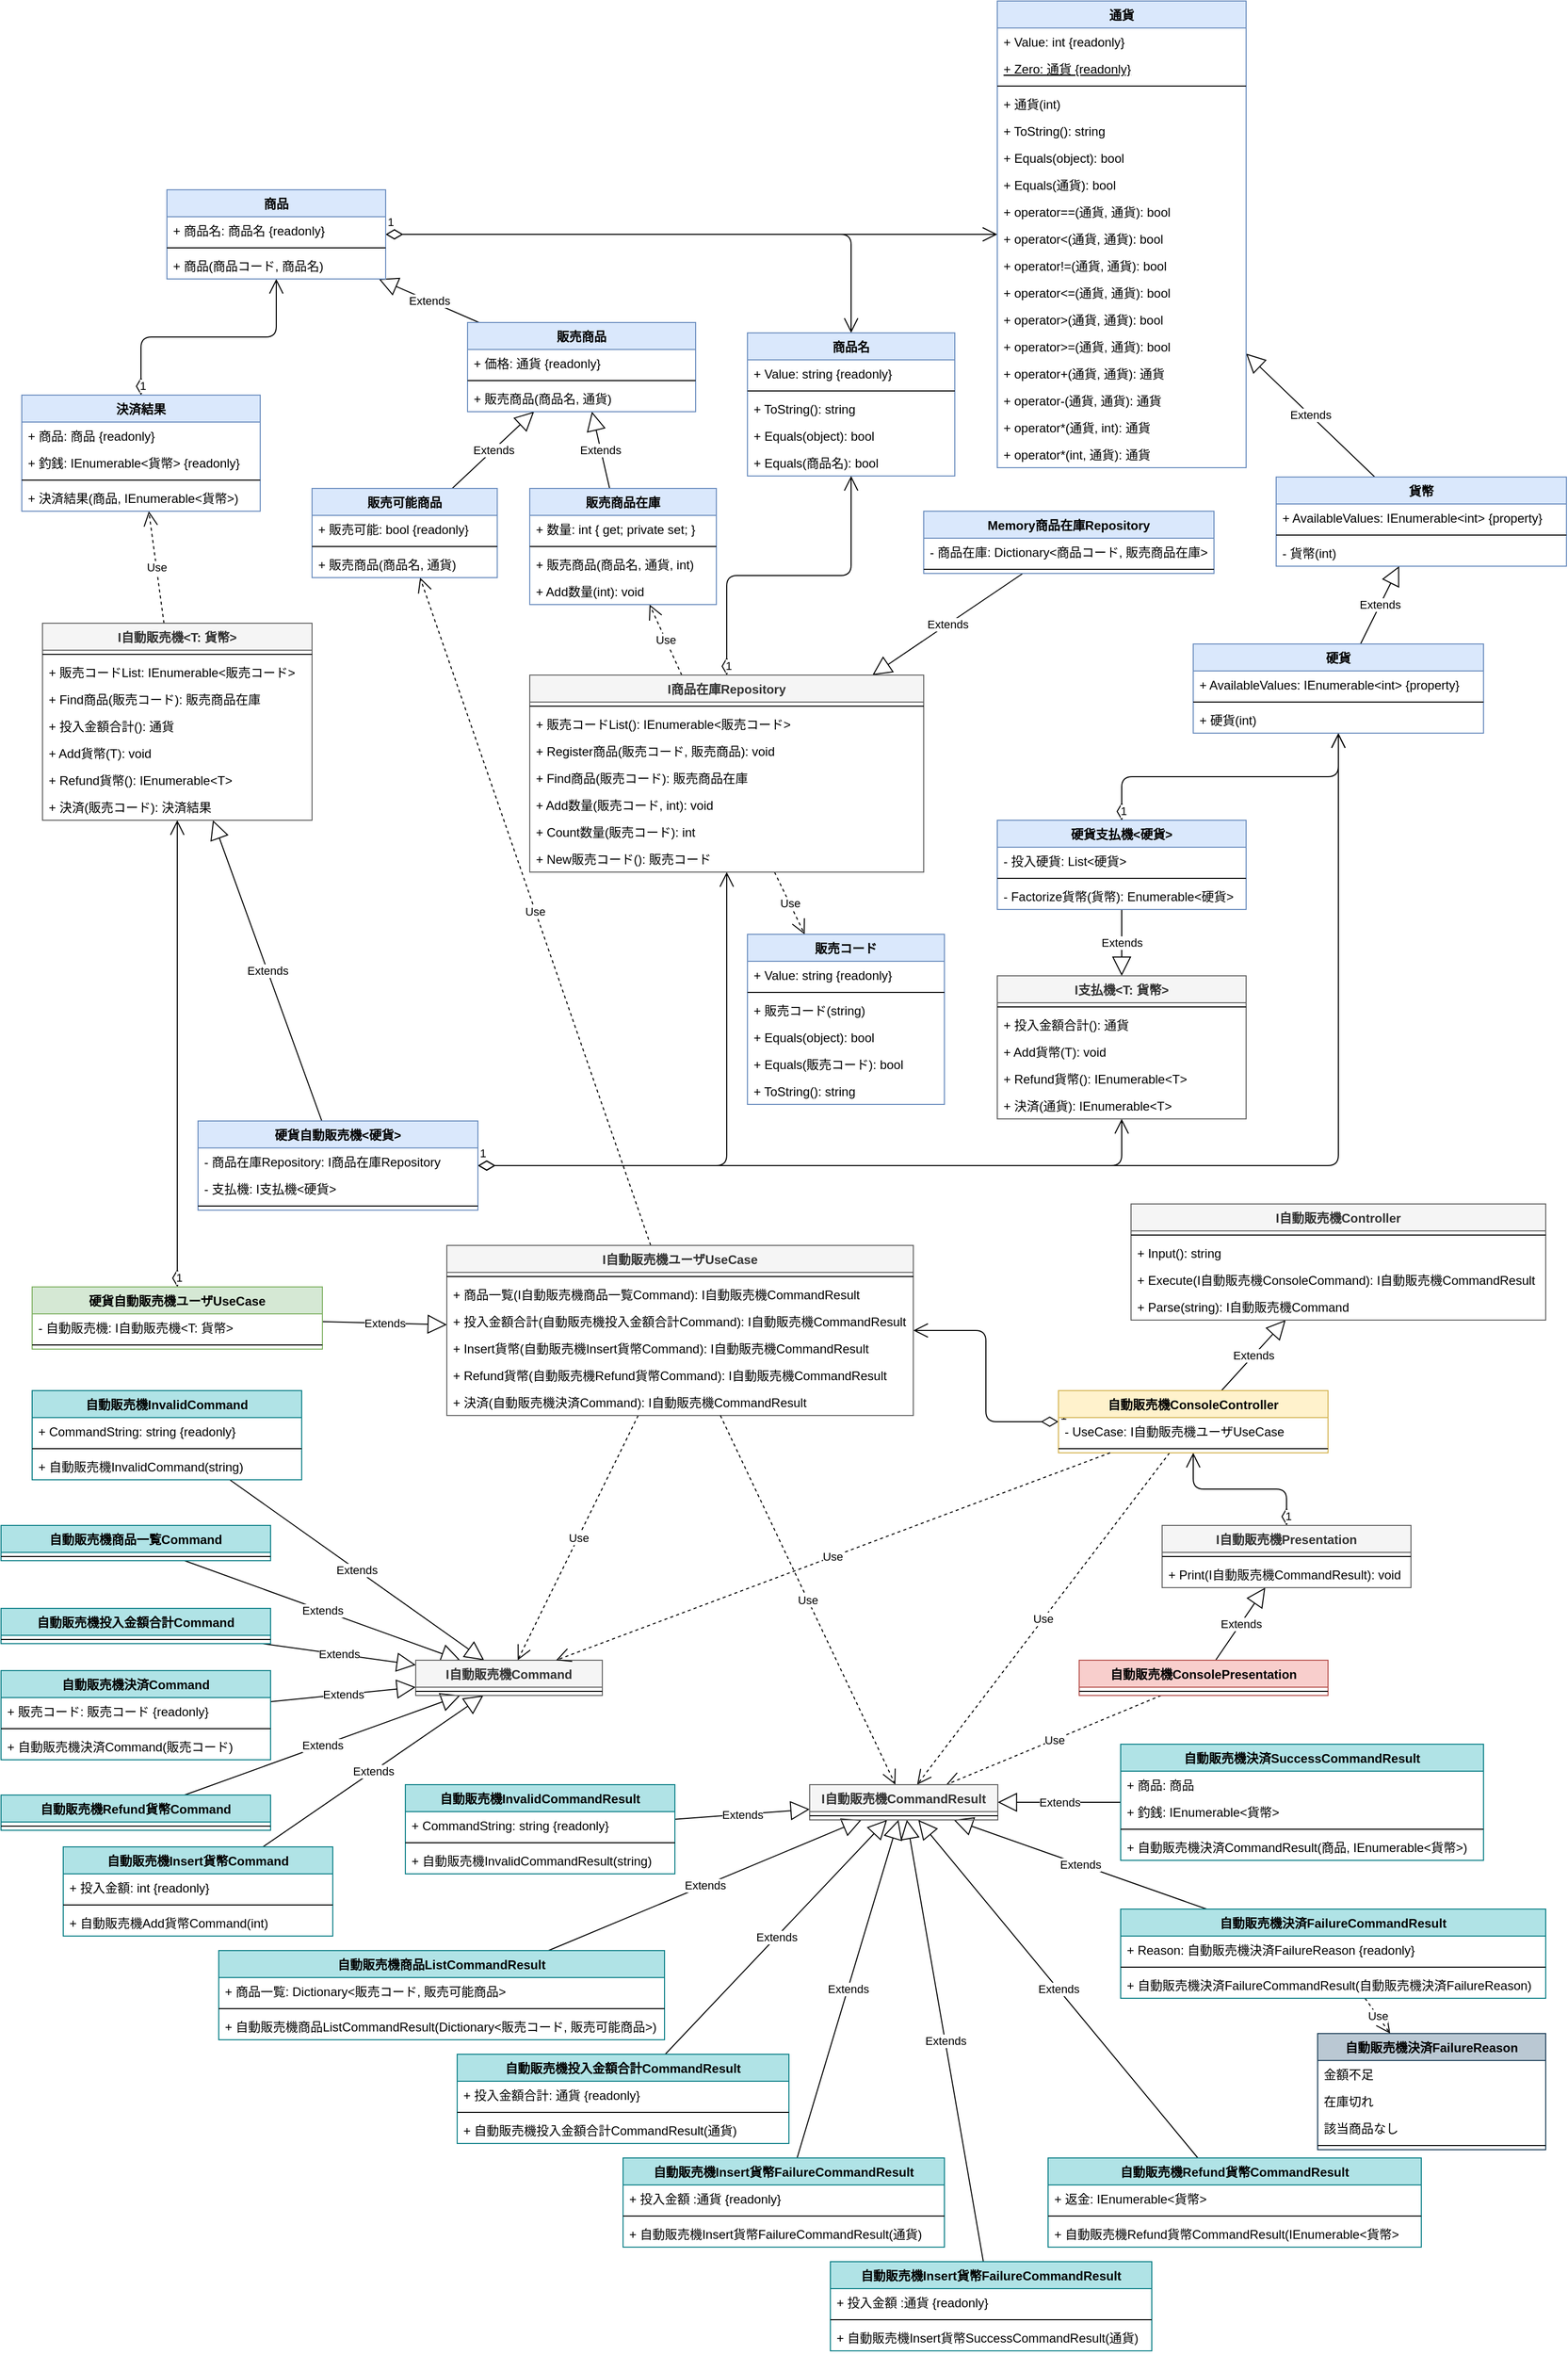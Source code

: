 <mxfile version="13.6.2" type="device"><diagram id="4ppa27IKXMnma4gAyJ3g" name="自動販売機"><mxGraphModel dx="1538" dy="1154" grid="1" gridSize="10" guides="1" tooltips="1" connect="1" arrows="1" fold="1" page="1" pageScale="1" pageWidth="827" pageHeight="1169" math="0" shadow="0"><root><mxCell id="0"/><mxCell id="1" parent="0"/><mxCell id="Y6LdKiaWDsHtHMAcsusY-1" value="1" style="endArrow=open;html=1;endSize=12;startArrow=diamondThin;startSize=14;startFill=0;edgeStyle=orthogonalEdgeStyle;align=left;verticalAlign=bottom;" parent="1" source="Y6LdKiaWDsHtHMAcsusY-41" target="Y6LdKiaWDsHtHMAcsusY-14" edge="1"><mxGeometry x="-1" y="3" relative="1" as="geometry"><mxPoint x="483.67" y="864" as="sourcePoint"/><mxPoint x="433.67" y="630" as="targetPoint"/></mxGeometry></mxCell><mxCell id="Y6LdKiaWDsHtHMAcsusY-2" value="1" style="endArrow=open;html=1;endSize=12;startArrow=diamondThin;startSize=14;startFill=0;edgeStyle=orthogonalEdgeStyle;align=left;verticalAlign=bottom;" parent="1" source="Y6LdKiaWDsHtHMAcsusY-41" target="Y6LdKiaWDsHtHMAcsusY-24" edge="1"><mxGeometry x="-1" y="3" relative="1" as="geometry"><mxPoint x="1043.67" y="1106" as="sourcePoint"/><mxPoint x="1183.67" y="922" as="targetPoint"/></mxGeometry></mxCell><mxCell id="Y6LdKiaWDsHtHMAcsusY-3" value="Extends" style="endArrow=block;endSize=16;endFill=0;html=1;" parent="1" source="Y6LdKiaWDsHtHMAcsusY-51" target="Y6LdKiaWDsHtHMAcsusY-38" edge="1"><mxGeometry width="160" relative="1" as="geometry"><mxPoint x="843.67" y="1206" as="sourcePoint"/><mxPoint x="603.67" y="1246" as="targetPoint"/></mxGeometry></mxCell><mxCell id="Y6LdKiaWDsHtHMAcsusY-4" value="Extends" style="endArrow=block;endSize=16;endFill=0;html=1;" parent="1" source="Y6LdKiaWDsHtHMAcsusY-38" target="Y6LdKiaWDsHtHMAcsusY-24" edge="1"><mxGeometry width="160" relative="1" as="geometry"><mxPoint x="573.67" y="1306" as="sourcePoint"/><mxPoint x="573.67" y="1240" as="targetPoint"/></mxGeometry></mxCell><mxCell id="Y6LdKiaWDsHtHMAcsusY-5" value="1" style="endArrow=open;html=1;endSize=12;startArrow=diamondThin;startSize=14;startFill=0;edgeStyle=orthogonalEdgeStyle;align=left;verticalAlign=bottom;exitX=0.5;exitY=0;exitDx=0;exitDy=0;" parent="1" source="Y6LdKiaWDsHtHMAcsusY-17" target="Y6LdKiaWDsHtHMAcsusY-41" edge="1"><mxGeometry x="-1" y="3" relative="1" as="geometry"><mxPoint x="753.67" y="1318" as="sourcePoint"/><mxPoint x="673.67" y="1409" as="targetPoint"/></mxGeometry></mxCell><mxCell id="Y6LdKiaWDsHtHMAcsusY-9" value="1" style="endArrow=open;html=1;endSize=12;startArrow=diamondThin;startSize=14;startFill=0;edgeStyle=orthogonalEdgeStyle;align=left;verticalAlign=bottom;" parent="1" source="Y6LdKiaWDsHtHMAcsusY-46" target="Y6LdKiaWDsHtHMAcsusY-79" edge="1"><mxGeometry x="-1" y="3" relative="1" as="geometry"><mxPoint x="773.67" y="1275" as="sourcePoint"/><mxPoint x="993.67" y="1142" as="targetPoint"/></mxGeometry></mxCell><mxCell id="Y6LdKiaWDsHtHMAcsusY-10" value="Extends" style="endArrow=block;endSize=16;endFill=0;html=1;" parent="1" source="Y6LdKiaWDsHtHMAcsusY-46" target="Y6LdKiaWDsHtHMAcsusY-64" edge="1"><mxGeometry width="160" relative="1" as="geometry"><mxPoint x="1035.17" y="1126" as="sourcePoint"/><mxPoint x="945.17" y="1126" as="targetPoint"/></mxGeometry></mxCell><mxCell id="Y6LdKiaWDsHtHMAcsusY-11" value="Use" style="endArrow=open;endSize=12;dashed=1;html=1;" parent="1" source="Y6LdKiaWDsHtHMAcsusY-46" target="Y6LdKiaWDsHtHMAcsusY-57" edge="1"><mxGeometry width="160" relative="1" as="geometry"><mxPoint x="905.254" y="1934" as="sourcePoint"/><mxPoint x="842.162" y="1992" as="targetPoint"/></mxGeometry></mxCell><mxCell id="Y6LdKiaWDsHtHMAcsusY-12" value="1" style="endArrow=open;html=1;endSize=12;startArrow=diamondThin;startSize=14;startFill=0;edgeStyle=orthogonalEdgeStyle;align=left;verticalAlign=bottom;" parent="1" source="Y6LdKiaWDsHtHMAcsusY-59" target="Y6LdKiaWDsHtHMAcsusY-46" edge="1"><mxGeometry x="-1" y="3" relative="1" as="geometry"><mxPoint x="984.67" y="1367" as="sourcePoint"/><mxPoint x="984.67" y="1277" as="targetPoint"/></mxGeometry></mxCell><mxCell id="Y6LdKiaWDsHtHMAcsusY-13" value="Extends" style="endArrow=block;endSize=16;endFill=0;html=1;" parent="1" source="Y6LdKiaWDsHtHMAcsusY-61" target="Y6LdKiaWDsHtHMAcsusY-59" edge="1"><mxGeometry width="160" relative="1" as="geometry"><mxPoint x="798.67" y="1631" as="sourcePoint"/><mxPoint x="798.67" y="1565" as="targetPoint"/></mxGeometry></mxCell><mxCell id="Y6LdKiaWDsHtHMAcsusY-22" value="1" style="endArrow=open;html=1;endSize=12;startArrow=diamondThin;startSize=14;startFill=0;edgeStyle=orthogonalEdgeStyle;align=left;verticalAlign=bottom;" parent="1" source="Y6LdKiaWDsHtHMAcsusY-98" target="Y6LdKiaWDsHtHMAcsusY-92" edge="1"><mxGeometry x="-1" y="3" relative="1" as="geometry"><mxPoint x="717.67" y="1191.5" as="sourcePoint"/><mxPoint x="791.67" y="1204.5" as="targetPoint"/></mxGeometry></mxCell><mxCell id="Y6LdKiaWDsHtHMAcsusY-87" value="1" style="endArrow=open;html=1;endSize=12;startArrow=diamondThin;startSize=14;startFill=0;edgeStyle=orthogonalEdgeStyle;align=left;verticalAlign=bottom;" parent="1" source="Y6LdKiaWDsHtHMAcsusY-98" target="Y6LdKiaWDsHtHMAcsusY-252" edge="1"><mxGeometry x="-1" y="3" relative="1" as="geometry"><mxPoint x="747.67" y="1130" as="sourcePoint"/><mxPoint x="948.67" y="965" as="targetPoint"/></mxGeometry></mxCell><mxCell id="Y6LdKiaWDsHtHMAcsusY-106" value="Extends" style="endArrow=block;endSize=16;endFill=0;html=1;" parent="1" source="Y6LdKiaWDsHtHMAcsusY-98" target="Y6LdKiaWDsHtHMAcsusY-67" edge="1"><mxGeometry width="160" relative="1" as="geometry"><mxPoint x="1272.67" y="696" as="sourcePoint"/><mxPoint x="1272.67" y="600" as="targetPoint"/></mxGeometry></mxCell><mxCell id="Y6LdKiaWDsHtHMAcsusY-112" value="Extends" style="endArrow=block;endSize=16;endFill=0;html=1;" parent="1" source="Y6LdKiaWDsHtHMAcsusY-107" target="Y6LdKiaWDsHtHMAcsusY-92" edge="1"><mxGeometry width="160" relative="1" as="geometry"><mxPoint x="1272.67" y="696" as="sourcePoint"/><mxPoint x="1272.67" y="600" as="targetPoint"/></mxGeometry></mxCell><mxCell id="Y6LdKiaWDsHtHMAcsusY-118" value="1" style="endArrow=open;html=1;endSize=12;startArrow=diamondThin;startSize=14;startFill=0;edgeStyle=orthogonalEdgeStyle;align=left;verticalAlign=bottom;" parent="1" source="Y6LdKiaWDsHtHMAcsusY-98" target="Y6LdKiaWDsHtHMAcsusY-51" edge="1"><mxGeometry x="-1" y="3" relative="1" as="geometry"><mxPoint x="1073.67" y="1059" as="sourcePoint"/><mxPoint x="1223.67" y="1059" as="targetPoint"/></mxGeometry></mxCell><mxCell id="Y6LdKiaWDsHtHMAcsusY-131" value="Extends" style="endArrow=block;endSize=16;endFill=0;html=1;" parent="1" source="Y6LdKiaWDsHtHMAcsusY-125" target="Y6LdKiaWDsHtHMAcsusY-79" edge="1"><mxGeometry width="160" relative="1" as="geometry"><mxPoint x="733.67" y="1180" as="sourcePoint"/><mxPoint x="733.67" y="1336" as="targetPoint"/></mxGeometry></mxCell><mxCell id="Y6LdKiaWDsHtHMAcsusY-132" value="1" style="endArrow=open;html=1;endSize=12;startArrow=diamondThin;startSize=14;startFill=0;edgeStyle=orthogonalEdgeStyle;align=left;verticalAlign=bottom;" parent="1" source="Y6LdKiaWDsHtHMAcsusY-125" target="Y6LdKiaWDsHtHMAcsusY-67" edge="1"><mxGeometry x="-1" y="3" relative="1" as="geometry"><mxPoint x="743.67" y="1110" as="sourcePoint"/><mxPoint x="743.67" y="952" as="targetPoint"/></mxGeometry></mxCell><mxCell id="Y6LdKiaWDsHtHMAcsusY-138" value="Extends" style="endArrow=block;endSize=16;endFill=0;html=1;" parent="1" source="Y6LdKiaWDsHtHMAcsusY-140" target="Y6LdKiaWDsHtHMAcsusY-41" edge="1"><mxGeometry width="160" relative="1" as="geometry"><mxPoint x="263.67" y="629" as="sourcePoint"/><mxPoint x="263.67" y="733" as="targetPoint"/></mxGeometry></mxCell><mxCell id="Y6LdKiaWDsHtHMAcsusY-149" value="1" style="endArrow=open;html=1;endSize=12;startArrow=diamondThin;startSize=14;startFill=0;edgeStyle=orthogonalEdgeStyle;align=left;verticalAlign=bottom;" parent="1" source="Y6LdKiaWDsHtHMAcsusY-252" target="Y6LdKiaWDsHtHMAcsusY-14" edge="1"><mxGeometry x="-1" y="3" relative="1" as="geometry"><mxPoint x="948.67" y="853" as="sourcePoint"/><mxPoint x="603.67" y="1020" as="targetPoint"/></mxGeometry></mxCell><mxCell id="Y6LdKiaWDsHtHMAcsusY-152" value="1" style="endArrow=open;html=1;endSize=12;startArrow=diamondThin;startSize=14;startFill=0;edgeStyle=orthogonalEdgeStyle;align=left;verticalAlign=bottom;" parent="1" source="Y6LdKiaWDsHtHMAcsusY-107" target="Y6LdKiaWDsHtHMAcsusY-51" edge="1"><mxGeometry x="-1" y="3" relative="1" as="geometry"><mxPoint x="1022.17" y="1203" as="sourcePoint"/><mxPoint x="1283.67" y="952" as="targetPoint"/></mxGeometry></mxCell><mxCell id="Y6LdKiaWDsHtHMAcsusY-156" value="Use" style="endArrow=open;endSize=12;dashed=1;html=1;" parent="1" source="Y6LdKiaWDsHtHMAcsusY-79" target="Y6LdKiaWDsHtHMAcsusY-55" edge="1"><mxGeometry width="160" relative="1" as="geometry"><mxPoint x="563.163" y="1592" as="sourcePoint"/><mxPoint x="991.881" y="1960" as="targetPoint"/></mxGeometry></mxCell><mxCell id="Y6LdKiaWDsHtHMAcsusY-172" value="Extends" style="endArrow=block;endSize=16;endFill=0;html=1;" parent="1" source="Y6LdKiaWDsHtHMAcsusY-157" target="Y6LdKiaWDsHtHMAcsusY-55" edge="1"><mxGeometry width="160" relative="1" as="geometry"><mxPoint x="90.003" y="1850" as="sourcePoint"/><mxPoint x="1312.789" y="1675" as="targetPoint"/></mxGeometry></mxCell><mxCell id="Y6LdKiaWDsHtHMAcsusY-173" value="Extends" style="endArrow=block;endSize=16;endFill=0;html=1;" parent="1" source="Y6LdKiaWDsHtHMAcsusY-162" target="Y6LdKiaWDsHtHMAcsusY-55" edge="1"><mxGeometry width="160" relative="1" as="geometry"><mxPoint x="806.087" y="2081" as="sourcePoint"/><mxPoint x="1071.253" y="1995" as="targetPoint"/></mxGeometry></mxCell><mxCell id="Y6LdKiaWDsHtHMAcsusY-174" value="Extends" style="endArrow=block;endSize=16;endFill=0;html=1;" parent="1" source="Y6LdKiaWDsHtHMAcsusY-167" target="Y6LdKiaWDsHtHMAcsusY-55" edge="1"><mxGeometry width="160" relative="1" as="geometry"><mxPoint x="891.698" y="2161" as="sourcePoint"/><mxPoint x="1102.121" y="1995" as="targetPoint"/></mxGeometry></mxCell><mxCell id="Y6LdKiaWDsHtHMAcsusY-175" value="Extends" style="endArrow=block;endSize=16;endFill=0;html=1;" parent="1" source="Y6LdKiaWDsHtHMAcsusY-170" target="Y6LdKiaWDsHtHMAcsusY-55" edge="1"><mxGeometry width="160" relative="1" as="geometry"><mxPoint x="189.503" y="1980" as="sourcePoint"/><mxPoint x="1114.67" y="1983.984" as="targetPoint"/></mxGeometry></mxCell><mxCell id="Y6LdKiaWDsHtHMAcsusY-198" value="Extends" style="endArrow=block;endSize=16;endFill=0;html=1;" parent="1" source="Y6LdKiaWDsHtHMAcsusY-176" target="Y6LdKiaWDsHtHMAcsusY-57" edge="1"><mxGeometry width="160" relative="1" as="geometry"><mxPoint x="-1139.649" y="2179" as="sourcePoint"/><mxPoint x="-1191.065" y="2013" as="targetPoint"/></mxGeometry></mxCell><mxCell id="Y6LdKiaWDsHtHMAcsusY-199" value="Extends" style="endArrow=block;endSize=16;endFill=0;html=1;" parent="1" source="Y6LdKiaWDsHtHMAcsusY-341" target="Y6LdKiaWDsHtHMAcsusY-57" edge="1"><mxGeometry width="160" relative="1" as="geometry"><mxPoint x="1160.457" y="2320" as="sourcePoint"/><mxPoint x="-851.782" y="2013" as="targetPoint"/></mxGeometry></mxCell><mxCell id="Y6LdKiaWDsHtHMAcsusY-200" value="Extends" style="endArrow=block;endSize=16;endFill=0;html=1;" parent="1" source="Y6LdKiaWDsHtHMAcsusY-182" target="Y6LdKiaWDsHtHMAcsusY-57" edge="1"><mxGeometry width="160" relative="1" as="geometry"><mxPoint x="-663.391" y="2189" as="sourcePoint"/><mxPoint x="-840.019" y="2013" as="targetPoint"/></mxGeometry></mxCell><mxCell id="Y6LdKiaWDsHtHMAcsusY-201" value="Extends" style="endArrow=block;endSize=16;endFill=0;html=1;" parent="1" source="Y6LdKiaWDsHtHMAcsusY-185" target="Y6LdKiaWDsHtHMAcsusY-57" edge="1"><mxGeometry width="160" relative="1" as="geometry"><mxPoint x="-553.57" y="2079" as="sourcePoint"/><mxPoint x="-794.915" y="2013" as="targetPoint"/></mxGeometry></mxCell><mxCell id="Y6LdKiaWDsHtHMAcsusY-203" value="Use" style="endArrow=open;endSize=12;dashed=1;html=1;" parent="1" source="Y6LdKiaWDsHtHMAcsusY-61" target="Y6LdKiaWDsHtHMAcsusY-57" edge="1"><mxGeometry width="160" relative="1" as="geometry"><mxPoint x="772.077" y="1672" as="sourcePoint"/><mxPoint x="690.082" y="1761" as="targetPoint"/></mxGeometry></mxCell><mxCell id="Y6LdKiaWDsHtHMAcsusY-204" value="Use" style="endArrow=open;endSize=12;dashed=1;html=1;" parent="1" source="Y6LdKiaWDsHtHMAcsusY-67" target="Y6LdKiaWDsHtHMAcsusY-17" edge="1"><mxGeometry width="160" relative="1" as="geometry"><mxPoint x="423.67" y="1054.75" as="sourcePoint"/><mxPoint x="173.67" y="638.276" as="targetPoint"/></mxGeometry></mxCell><mxCell id="Y6LdKiaWDsHtHMAcsusY-227" value="Use" style="endArrow=open;endSize=12;dashed=1;html=1;" parent="1" source="Y6LdKiaWDsHtHMAcsusY-252" target="Y6LdKiaWDsHtHMAcsusY-273" edge="1"><mxGeometry width="160" relative="1" as="geometry"><mxPoint x="909.339" y="853" as="sourcePoint"/><mxPoint x="763.67" y="580" as="targetPoint"/></mxGeometry></mxCell><mxCell id="Y6LdKiaWDsHtHMAcsusY-264" value="Extends" style="endArrow=block;endSize=16;endFill=0;html=1;" parent="1" source="Y6LdKiaWDsHtHMAcsusY-259" target="Y6LdKiaWDsHtHMAcsusY-252" edge="1"><mxGeometry width="160" relative="1" as="geometry"><mxPoint x="673.67" y="860" as="sourcePoint"/><mxPoint x="433.67" y="1135.4" as="targetPoint"/></mxGeometry></mxCell><mxCell id="Y6LdKiaWDsHtHMAcsusY-281" value="Use" style="endArrow=open;endSize=12;dashed=1;html=1;" parent="1" source="Y6LdKiaWDsHtHMAcsusY-252" target="Y6LdKiaWDsHtHMAcsusY-287" edge="1"><mxGeometry width="160" relative="1" as="geometry"><mxPoint x="850.67" y="741.451" as="sourcePoint"/><mxPoint x="765.17" y="705.204" as="targetPoint"/></mxGeometry></mxCell><mxCell id="Y6LdKiaWDsHtHMAcsusY-291" value="Extends" style="endArrow=block;endSize=16;endFill=0;html=1;" parent="1" source="Y6LdKiaWDsHtHMAcsusY-287" target="Y6LdKiaWDsHtHMAcsusY-140" edge="1"><mxGeometry width="160" relative="1" as="geometry"><mxPoint x="798.966" y="500" as="sourcePoint"/><mxPoint x="646.971" y="418" as="targetPoint"/></mxGeometry></mxCell><mxCell id="Y6LdKiaWDsHtHMAcsusY-305" value="Extends" style="endArrow=block;endSize=16;endFill=0;html=1;" parent="1" source="Y6LdKiaWDsHtHMAcsusY-301" target="Y6LdKiaWDsHtHMAcsusY-140" edge="1"><mxGeometry width="160" relative="1" as="geometry"><mxPoint x="897.052" y="550" as="sourcePoint"/><mxPoint x="894.913" y="476" as="targetPoint"/></mxGeometry></mxCell><mxCell id="Y6LdKiaWDsHtHMAcsusY-306" value="Use" style="endArrow=open;endSize=12;dashed=1;html=1;" parent="1" source="Y6LdKiaWDsHtHMAcsusY-79" target="Y6LdKiaWDsHtHMAcsusY-301" edge="1"><mxGeometry width="160" relative="1" as="geometry"><mxPoint x="1043.054" y="730" as="sourcePoint"/><mxPoint x="963.875" y="662" as="targetPoint"/></mxGeometry></mxCell><mxCell id="Y6LdKiaWDsHtHMAcsusY-312" value="Extends" style="endArrow=block;endSize=16;endFill=0;html=1;" parent="1" source="Y6LdKiaWDsHtHMAcsusY-310" target="Y6LdKiaWDsHtHMAcsusY-55" edge="1"><mxGeometry width="160" relative="1" as="geometry"><mxPoint x="1278" y="2320" as="sourcePoint"/><mxPoint x="1126.605" y="2165" as="targetPoint"/></mxGeometry></mxCell><mxCell id="Y6LdKiaWDsHtHMAcsusY-315" value="Extends" style="endArrow=block;endSize=16;endFill=0;html=1;" parent="1" source="Y6LdKiaWDsHtHMAcsusY-313" target="Y6LdKiaWDsHtHMAcsusY-57" edge="1"><mxGeometry width="160" relative="1" as="geometry"><mxPoint x="239.708" y="2220" as="sourcePoint"/><mxPoint x="538.382" y="2025" as="targetPoint"/></mxGeometry></mxCell><mxCell id="Y6LdKiaWDsHtHMAcsusY-41" value="商品" style="swimlane;fontStyle=1;align=center;verticalAlign=top;childLayout=stackLayout;horizontal=1;startSize=26;horizontalStack=0;resizeParent=1;resizeParentMax=0;resizeLast=0;collapsible=1;marginBottom=0;fillColor=#dae8fc;strokeColor=#6c8ebf;" parent="1" vertex="1"><mxGeometry x="200" y="222" width="211" height="86" as="geometry"/></mxCell><mxCell id="Y6LdKiaWDsHtHMAcsusY-42" value="+ 商品名: 商品名 {readonly}" style="text;strokeColor=none;fillColor=none;align=left;verticalAlign=top;spacingLeft=4;spacingRight=4;overflow=hidden;rotatable=0;points=[[0,0.5],[1,0.5]];portConstraint=eastwest;" parent="Y6LdKiaWDsHtHMAcsusY-41" vertex="1"><mxGeometry y="26" width="211" height="26" as="geometry"/></mxCell><mxCell id="Y6LdKiaWDsHtHMAcsusY-44" value="" style="line;strokeWidth=1;fillColor=none;align=left;verticalAlign=middle;spacingTop=-1;spacingLeft=3;spacingRight=3;rotatable=0;labelPosition=right;points=[];portConstraint=eastwest;" parent="Y6LdKiaWDsHtHMAcsusY-41" vertex="1"><mxGeometry y="52" width="211" height="8" as="geometry"/></mxCell><mxCell id="Y6LdKiaWDsHtHMAcsusY-45" value="+ 商品(商品コード, 商品名)" style="text;strokeColor=none;fillColor=none;align=left;verticalAlign=top;spacingLeft=4;spacingRight=4;overflow=hidden;rotatable=0;points=[[0,0.5],[1,0.5]];portConstraint=eastwest;" parent="Y6LdKiaWDsHtHMAcsusY-41" vertex="1"><mxGeometry y="60" width="211" height="26" as="geometry"/></mxCell><mxCell id="Y6LdKiaWDsHtHMAcsusY-24" value="通貨" style="swimlane;fontStyle=1;align=center;verticalAlign=top;childLayout=stackLayout;horizontal=1;startSize=26;horizontalStack=0;resizeParent=1;resizeParentMax=0;resizeLast=0;collapsible=1;marginBottom=0;fillColor=#dae8fc;strokeColor=#6c8ebf;" parent="1" vertex="1"><mxGeometry x="1001" y="40" width="240" height="450" as="geometry"/></mxCell><mxCell id="Y6LdKiaWDsHtHMAcsusY-25" value="+ Value: int {readonly}" style="text;strokeColor=none;fillColor=none;align=left;verticalAlign=top;spacingLeft=4;spacingRight=4;overflow=hidden;rotatable=0;points=[[0,0.5],[1,0.5]];portConstraint=eastwest;" parent="Y6LdKiaWDsHtHMAcsusY-24" vertex="1"><mxGeometry y="26" width="240" height="26" as="geometry"/></mxCell><mxCell id="Y6LdKiaWDsHtHMAcsusY-231" value="+ Zero: 通貨 {readonly}" style="text;strokeColor=none;fillColor=none;align=left;verticalAlign=top;spacingLeft=4;spacingRight=4;overflow=hidden;rotatable=0;points=[[0,0.5],[1,0.5]];portConstraint=eastwest;fontStyle=4" parent="Y6LdKiaWDsHtHMAcsusY-24" vertex="1"><mxGeometry y="52" width="240" height="26" as="geometry"/></mxCell><mxCell id="Y6LdKiaWDsHtHMAcsusY-26" value="" style="line;strokeWidth=1;fillColor=none;align=left;verticalAlign=middle;spacingTop=-1;spacingLeft=3;spacingRight=3;rotatable=0;labelPosition=right;points=[];portConstraint=eastwest;" parent="Y6LdKiaWDsHtHMAcsusY-24" vertex="1"><mxGeometry y="78" width="240" height="8" as="geometry"/></mxCell><mxCell id="Y6LdKiaWDsHtHMAcsusY-27" value="+ 通貨(int)" style="text;strokeColor=none;fillColor=none;align=left;verticalAlign=top;spacingLeft=4;spacingRight=4;overflow=hidden;rotatable=0;points=[[0,0.5],[1,0.5]];portConstraint=eastwest;" parent="Y6LdKiaWDsHtHMAcsusY-24" vertex="1"><mxGeometry y="86" width="240" height="26" as="geometry"/></mxCell><mxCell id="Y6LdKiaWDsHtHMAcsusY-307" value="+ ToString(): string" style="text;strokeColor=none;fillColor=none;align=left;verticalAlign=top;spacingLeft=4;spacingRight=4;overflow=hidden;rotatable=0;points=[[0,0.5],[1,0.5]];portConstraint=eastwest;" parent="Y6LdKiaWDsHtHMAcsusY-24" vertex="1"><mxGeometry y="112" width="240" height="26" as="geometry"/></mxCell><mxCell id="Y6LdKiaWDsHtHMAcsusY-229" value="+ Equals(object): bool" style="text;strokeColor=none;fillColor=none;align=left;verticalAlign=top;spacingLeft=4;spacingRight=4;overflow=hidden;rotatable=0;points=[[0,0.5],[1,0.5]];portConstraint=eastwest;" parent="Y6LdKiaWDsHtHMAcsusY-24" vertex="1"><mxGeometry y="138" width="240" height="26" as="geometry"/></mxCell><mxCell id="Y6LdKiaWDsHtHMAcsusY-28" value="+ Equals(通貨): bool" style="text;strokeColor=none;fillColor=none;align=left;verticalAlign=top;spacingLeft=4;spacingRight=4;overflow=hidden;rotatable=0;points=[[0,0.5],[1,0.5]];portConstraint=eastwest;" parent="Y6LdKiaWDsHtHMAcsusY-24" vertex="1"><mxGeometry y="164" width="240" height="26" as="geometry"/></mxCell><mxCell id="Y6LdKiaWDsHtHMAcsusY-228" value="+ operator==(通貨, 通貨): bool" style="text;strokeColor=none;fillColor=none;align=left;verticalAlign=top;spacingLeft=4;spacingRight=4;overflow=hidden;rotatable=0;points=[[0,0.5],[1,0.5]];portConstraint=eastwest;" parent="Y6LdKiaWDsHtHMAcsusY-24" vertex="1"><mxGeometry y="190" width="240" height="26" as="geometry"/></mxCell><mxCell id="Y6LdKiaWDsHtHMAcsusY-29" value="+ operator&lt;(通貨, 通貨): bool" style="text;strokeColor=none;fillColor=none;align=left;verticalAlign=top;spacingLeft=4;spacingRight=4;overflow=hidden;rotatable=0;points=[[0,0.5],[1,0.5]];portConstraint=eastwest;" parent="Y6LdKiaWDsHtHMAcsusY-24" vertex="1"><mxGeometry y="216" width="240" height="26" as="geometry"/></mxCell><mxCell id="Y6LdKiaWDsHtHMAcsusY-30" value="+ operator!=(通貨, 通貨): bool" style="text;strokeColor=none;fillColor=none;align=left;verticalAlign=top;spacingLeft=4;spacingRight=4;overflow=hidden;rotatable=0;points=[[0,0.5],[1,0.5]];portConstraint=eastwest;" parent="Y6LdKiaWDsHtHMAcsusY-24" vertex="1"><mxGeometry y="242" width="240" height="26" as="geometry"/></mxCell><mxCell id="Y6LdKiaWDsHtHMAcsusY-31" value="+ operator&lt;=(通貨, 通貨): bool" style="text;strokeColor=none;fillColor=none;align=left;verticalAlign=top;spacingLeft=4;spacingRight=4;overflow=hidden;rotatable=0;points=[[0,0.5],[1,0.5]];portConstraint=eastwest;" parent="Y6LdKiaWDsHtHMAcsusY-24" vertex="1"><mxGeometry y="268" width="240" height="26" as="geometry"/></mxCell><mxCell id="Y6LdKiaWDsHtHMAcsusY-32" value="+ operator&gt;(通貨, 通貨): bool" style="text;strokeColor=none;fillColor=none;align=left;verticalAlign=top;spacingLeft=4;spacingRight=4;overflow=hidden;rotatable=0;points=[[0,0.5],[1,0.5]];portConstraint=eastwest;" parent="Y6LdKiaWDsHtHMAcsusY-24" vertex="1"><mxGeometry y="294" width="240" height="26" as="geometry"/></mxCell><mxCell id="Y6LdKiaWDsHtHMAcsusY-33" value="+ operator&gt;=(通貨, 通貨): bool" style="text;strokeColor=none;fillColor=none;align=left;verticalAlign=top;spacingLeft=4;spacingRight=4;overflow=hidden;rotatable=0;points=[[0,0.5],[1,0.5]];portConstraint=eastwest;" parent="Y6LdKiaWDsHtHMAcsusY-24" vertex="1"><mxGeometry y="320" width="240" height="26" as="geometry"/></mxCell><mxCell id="Y6LdKiaWDsHtHMAcsusY-34" value="+ operator+(通貨, 通貨): 通貨" style="text;strokeColor=none;fillColor=none;align=left;verticalAlign=top;spacingLeft=4;spacingRight=4;overflow=hidden;rotatable=0;points=[[0,0.5],[1,0.5]];portConstraint=eastwest;" parent="Y6LdKiaWDsHtHMAcsusY-24" vertex="1"><mxGeometry y="346" width="240" height="26" as="geometry"/></mxCell><mxCell id="Y6LdKiaWDsHtHMAcsusY-35" value="+ operator-(通貨, 通貨): 通貨" style="text;strokeColor=none;fillColor=none;align=left;verticalAlign=top;spacingLeft=4;spacingRight=4;overflow=hidden;rotatable=0;points=[[0,0.5],[1,0.5]];portConstraint=eastwest;" parent="Y6LdKiaWDsHtHMAcsusY-24" vertex="1"><mxGeometry y="372" width="240" height="26" as="geometry"/></mxCell><mxCell id="Y6LdKiaWDsHtHMAcsusY-36" value="+ operator*(通貨, int): 通貨" style="text;strokeColor=none;fillColor=none;align=left;verticalAlign=top;spacingLeft=4;spacingRight=4;overflow=hidden;rotatable=0;points=[[0,0.5],[1,0.5]];portConstraint=eastwest;" parent="Y6LdKiaWDsHtHMAcsusY-24" vertex="1"><mxGeometry y="398" width="240" height="26" as="geometry"/></mxCell><mxCell id="Y6LdKiaWDsHtHMAcsusY-37" value="+ operator*(int, 通貨): 通貨" style="text;strokeColor=none;fillColor=none;align=left;verticalAlign=top;spacingLeft=4;spacingRight=4;overflow=hidden;rotatable=0;points=[[0,0.5],[1,0.5]];portConstraint=eastwest;" parent="Y6LdKiaWDsHtHMAcsusY-24" vertex="1"><mxGeometry y="424" width="240" height="26" as="geometry"/></mxCell><mxCell id="Y6LdKiaWDsHtHMAcsusY-67" value="I自動販売機&lt;T: 貨幣&gt;" style="swimlane;fontStyle=1;align=center;verticalAlign=top;childLayout=stackLayout;horizontal=1;startSize=26;horizontalStack=0;resizeParent=1;resizeParentMax=0;resizeLast=0;collapsible=1;marginBottom=0;fillColor=#f5f5f5;strokeColor=#666666;fontColor=#333333;" parent="1" vertex="1"><mxGeometry x="80.0" y="640" width="260" height="190" as="geometry"/></mxCell><mxCell id="Y6LdKiaWDsHtHMAcsusY-68" value="" style="line;strokeWidth=1;fillColor=none;align=left;verticalAlign=middle;spacingTop=-1;spacingLeft=3;spacingRight=3;rotatable=0;labelPosition=right;points=[];portConstraint=eastwest;" parent="Y6LdKiaWDsHtHMAcsusY-67" vertex="1"><mxGeometry y="26" width="260" height="8" as="geometry"/></mxCell><mxCell id="Y6LdKiaWDsHtHMAcsusY-69" value="+ 販売コードList: IEnumerable&lt;販売コード&gt;" style="text;strokeColor=none;fillColor=none;align=left;verticalAlign=top;spacingLeft=4;spacingRight=4;overflow=hidden;rotatable=0;points=[[0,0.5],[1,0.5]];portConstraint=eastwest;" parent="Y6LdKiaWDsHtHMAcsusY-67" vertex="1"><mxGeometry y="34" width="260" height="26" as="geometry"/></mxCell><mxCell id="Y6LdKiaWDsHtHMAcsusY-294" value="+ Find商品(販売コード): 販売商品在庫" style="text;strokeColor=none;fillColor=none;align=left;verticalAlign=top;spacingLeft=4;spacingRight=4;overflow=hidden;rotatable=0;points=[[0,0.5],[1,0.5]];portConstraint=eastwest;" parent="Y6LdKiaWDsHtHMAcsusY-67" vertex="1"><mxGeometry y="60" width="260" height="26" as="geometry"/></mxCell><mxCell id="Y6LdKiaWDsHtHMAcsusY-235" value="+ 投入金額合計(): 通貨" style="text;strokeColor=none;fillColor=none;align=left;verticalAlign=top;spacingLeft=4;spacingRight=4;overflow=hidden;rotatable=0;points=[[0,0.5],[1,0.5]];portConstraint=eastwest;" parent="Y6LdKiaWDsHtHMAcsusY-67" vertex="1"><mxGeometry y="86" width="260" height="26" as="geometry"/></mxCell><mxCell id="Y6LdKiaWDsHtHMAcsusY-70" value="+ Add貨幣(T): void" style="text;strokeColor=none;fillColor=none;align=left;verticalAlign=top;spacingLeft=4;spacingRight=4;overflow=hidden;rotatable=0;points=[[0,0.5],[1,0.5]];portConstraint=eastwest;" parent="Y6LdKiaWDsHtHMAcsusY-67" vertex="1"><mxGeometry y="112" width="260" height="26" as="geometry"/></mxCell><mxCell id="Y6LdKiaWDsHtHMAcsusY-71" value="+ Refund貨幣(): IEnumerable&lt;T&gt;" style="text;strokeColor=none;fillColor=none;align=left;verticalAlign=top;spacingLeft=4;spacingRight=4;overflow=hidden;rotatable=0;points=[[0,0.5],[1,0.5]];portConstraint=eastwest;" parent="Y6LdKiaWDsHtHMAcsusY-67" vertex="1"><mxGeometry y="138" width="260" height="26" as="geometry"/></mxCell><mxCell id="Y6LdKiaWDsHtHMAcsusY-72" value="+ 決済(販売コード): 決済結果" style="text;strokeColor=none;fillColor=none;align=left;verticalAlign=top;spacingLeft=4;spacingRight=4;overflow=hidden;rotatable=0;points=[[0,0.5],[1,0.5]];portConstraint=eastwest;" parent="Y6LdKiaWDsHtHMAcsusY-67" vertex="1"><mxGeometry y="164" width="260" height="26" as="geometry"/></mxCell><mxCell id="Y6LdKiaWDsHtHMAcsusY-17" value="決済結果" style="swimlane;fontStyle=1;align=center;verticalAlign=top;childLayout=stackLayout;horizontal=1;startSize=26;horizontalStack=0;resizeParent=1;resizeParentMax=0;resizeLast=0;collapsible=1;marginBottom=0;fillColor=#dae8fc;strokeColor=#6c8ebf;" parent="1" vertex="1"><mxGeometry x="60" y="420" width="230" height="112" as="geometry"/></mxCell><mxCell id="Y6LdKiaWDsHtHMAcsusY-18" value="+ 商品: 商品 {readonly}" style="text;strokeColor=none;fillColor=none;align=left;verticalAlign=top;spacingLeft=4;spacingRight=4;overflow=hidden;rotatable=0;points=[[0,0.5],[1,0.5]];portConstraint=eastwest;" parent="Y6LdKiaWDsHtHMAcsusY-17" vertex="1"><mxGeometry y="26" width="230" height="26" as="geometry"/></mxCell><mxCell id="Y6LdKiaWDsHtHMAcsusY-19" value="+ 釣銭: IEnumerable&lt;貨幣&gt; {readonly}" style="text;strokeColor=none;fillColor=none;align=left;verticalAlign=top;spacingLeft=4;spacingRight=4;overflow=hidden;rotatable=0;points=[[0,0.5],[1,0.5]];portConstraint=eastwest;" parent="Y6LdKiaWDsHtHMAcsusY-17" vertex="1"><mxGeometry y="52" width="230" height="26" as="geometry"/></mxCell><mxCell id="Y6LdKiaWDsHtHMAcsusY-20" value="" style="line;strokeWidth=1;fillColor=none;align=left;verticalAlign=middle;spacingTop=-1;spacingLeft=3;spacingRight=3;rotatable=0;labelPosition=right;points=[];portConstraint=eastwest;" parent="Y6LdKiaWDsHtHMAcsusY-17" vertex="1"><mxGeometry y="78" width="230" height="8" as="geometry"/></mxCell><mxCell id="Y6LdKiaWDsHtHMAcsusY-21" value="+ 決済結果(商品, IEnumerable&lt;貨幣&gt;)" style="text;strokeColor=none;fillColor=none;align=left;verticalAlign=top;spacingLeft=4;spacingRight=4;overflow=hidden;rotatable=0;points=[[0,0.5],[1,0.5]];portConstraint=eastwest;" parent="Y6LdKiaWDsHtHMAcsusY-17" vertex="1"><mxGeometry y="86" width="230" height="26" as="geometry"/></mxCell><mxCell id="Y6LdKiaWDsHtHMAcsusY-140" value="販売商品" style="swimlane;fontStyle=1;align=center;verticalAlign=top;childLayout=stackLayout;horizontal=1;startSize=26;horizontalStack=0;resizeParent=1;resizeParentMax=0;resizeLast=0;collapsible=1;marginBottom=0;fillColor=#dae8fc;strokeColor=#6c8ebf;" parent="1" vertex="1"><mxGeometry x="490" y="350" width="220" height="86" as="geometry"/></mxCell><mxCell id="Y6LdKiaWDsHtHMAcsusY-141" value="+ 価格: 通貨 {readonly}" style="text;strokeColor=none;fillColor=none;align=left;verticalAlign=top;spacingLeft=4;spacingRight=4;overflow=hidden;rotatable=0;points=[[0,0.5],[1,0.5]];portConstraint=eastwest;" parent="Y6LdKiaWDsHtHMAcsusY-140" vertex="1"><mxGeometry y="26" width="220" height="26" as="geometry"/></mxCell><mxCell id="Y6LdKiaWDsHtHMAcsusY-142" value="" style="line;strokeWidth=1;fillColor=none;align=left;verticalAlign=middle;spacingTop=-1;spacingLeft=3;spacingRight=3;rotatable=0;labelPosition=right;points=[];portConstraint=eastwest;" parent="Y6LdKiaWDsHtHMAcsusY-140" vertex="1"><mxGeometry y="52" width="220" height="8" as="geometry"/></mxCell><mxCell id="Y6LdKiaWDsHtHMAcsusY-292" value="+ 販売商品(商品名, 通貨)" style="text;strokeColor=none;fillColor=none;align=left;verticalAlign=top;spacingLeft=4;spacingRight=4;overflow=hidden;rotatable=0;points=[[0,0.5],[1,0.5]];portConstraint=eastwest;" parent="Y6LdKiaWDsHtHMAcsusY-140" vertex="1"><mxGeometry y="60" width="220" height="26" as="geometry"/></mxCell><mxCell id="Y6LdKiaWDsHtHMAcsusY-301" value="販売可能商品" style="swimlane;fontStyle=1;align=center;verticalAlign=top;childLayout=stackLayout;horizontal=1;startSize=26;horizontalStack=0;resizeParent=1;resizeParentMax=0;resizeLast=0;collapsible=1;marginBottom=0;fillColor=#dae8fc;strokeColor=#6c8ebf;" parent="1" vertex="1"><mxGeometry x="340" y="510" width="178.67" height="86" as="geometry"/></mxCell><mxCell id="Y6LdKiaWDsHtHMAcsusY-302" value="+ 販売可能: bool {readonly}" style="text;strokeColor=none;fillColor=none;align=left;verticalAlign=top;spacingLeft=4;spacingRight=4;overflow=hidden;rotatable=0;points=[[0,0.5],[1,0.5]];portConstraint=eastwest;" parent="Y6LdKiaWDsHtHMAcsusY-301" vertex="1"><mxGeometry y="26" width="178.67" height="26" as="geometry"/></mxCell><mxCell id="Y6LdKiaWDsHtHMAcsusY-303" value="" style="line;strokeWidth=1;fillColor=none;align=left;verticalAlign=middle;spacingTop=-1;spacingLeft=3;spacingRight=3;rotatable=0;labelPosition=right;points=[];portConstraint=eastwest;" parent="Y6LdKiaWDsHtHMAcsusY-301" vertex="1"><mxGeometry y="52" width="178.67" height="8" as="geometry"/></mxCell><mxCell id="Y6LdKiaWDsHtHMAcsusY-304" value="+ 販売商品(商品名, 通貨)" style="text;strokeColor=none;fillColor=none;align=left;verticalAlign=top;spacingLeft=4;spacingRight=4;overflow=hidden;rotatable=0;points=[[0,0.5],[1,0.5]];portConstraint=eastwest;" parent="Y6LdKiaWDsHtHMAcsusY-301" vertex="1"><mxGeometry y="60" width="178.67" height="26" as="geometry"/></mxCell><mxCell id="Y6LdKiaWDsHtHMAcsusY-287" value="販売商品在庫" style="swimlane;fontStyle=1;align=center;verticalAlign=top;childLayout=stackLayout;horizontal=1;startSize=26;horizontalStack=0;resizeParent=1;resizeParentMax=0;resizeLast=0;collapsible=1;marginBottom=0;fillColor=#dae8fc;strokeColor=#6c8ebf;" parent="1" vertex="1"><mxGeometry x="550" y="510" width="180" height="112" as="geometry"/></mxCell><mxCell id="Y6LdKiaWDsHtHMAcsusY-288" value="+ 数量: int { get; private set; }" style="text;strokeColor=none;fillColor=none;align=left;verticalAlign=top;spacingLeft=4;spacingRight=4;overflow=hidden;rotatable=0;points=[[0,0.5],[1,0.5]];portConstraint=eastwest;" parent="Y6LdKiaWDsHtHMAcsusY-287" vertex="1"><mxGeometry y="26" width="180" height="26" as="geometry"/></mxCell><mxCell id="Y6LdKiaWDsHtHMAcsusY-289" value="" style="line;strokeWidth=1;fillColor=none;align=left;verticalAlign=middle;spacingTop=-1;spacingLeft=3;spacingRight=3;rotatable=0;labelPosition=right;points=[];portConstraint=eastwest;" parent="Y6LdKiaWDsHtHMAcsusY-287" vertex="1"><mxGeometry y="52" width="180" height="8" as="geometry"/></mxCell><mxCell id="Y6LdKiaWDsHtHMAcsusY-290" value="+ 販売商品(商品名, 通貨, int)" style="text;strokeColor=none;fillColor=none;align=left;verticalAlign=top;spacingLeft=4;spacingRight=4;overflow=hidden;rotatable=0;points=[[0,0.5],[1,0.5]];portConstraint=eastwest;" parent="Y6LdKiaWDsHtHMAcsusY-287" vertex="1"><mxGeometry y="60" width="180" height="26" as="geometry"/></mxCell><mxCell id="Y6LdKiaWDsHtHMAcsusY-300" value="+ Add数量(int): void" style="text;strokeColor=none;fillColor=none;align=left;verticalAlign=top;spacingLeft=4;spacingRight=4;overflow=hidden;rotatable=0;points=[[0,0.5],[1,0.5]];portConstraint=eastwest;" parent="Y6LdKiaWDsHtHMAcsusY-287" vertex="1"><mxGeometry y="86" width="180" height="26" as="geometry"/></mxCell><mxCell id="Y6LdKiaWDsHtHMAcsusY-14" value="商品名" style="swimlane;fontStyle=1;align=center;verticalAlign=top;childLayout=stackLayout;horizontal=1;startSize=26;horizontalStack=0;resizeParent=1;resizeParentMax=0;resizeLast=0;collapsible=1;marginBottom=0;fillColor=#dae8fc;strokeColor=#6c8ebf;" parent="1" vertex="1"><mxGeometry x="760.0" y="360" width="200" height="138" as="geometry"><mxRectangle x="760" y="40" width="70" height="26" as="alternateBounds"/></mxGeometry></mxCell><mxCell id="Y6LdKiaWDsHtHMAcsusY-15" value="+ Value: string {readonly}" style="text;strokeColor=none;fillColor=none;align=left;verticalAlign=top;spacingLeft=4;spacingRight=4;overflow=hidden;rotatable=0;points=[[0,0.5],[1,0.5]];portConstraint=eastwest;" parent="Y6LdKiaWDsHtHMAcsusY-14" vertex="1"><mxGeometry y="26" width="200" height="26" as="geometry"/></mxCell><mxCell id="Y6LdKiaWDsHtHMAcsusY-16" value="" style="line;strokeWidth=1;fillColor=none;align=left;verticalAlign=middle;spacingTop=-1;spacingLeft=3;spacingRight=3;rotatable=0;labelPosition=right;points=[];portConstraint=eastwest;" parent="Y6LdKiaWDsHtHMAcsusY-14" vertex="1"><mxGeometry y="52" width="200" height="8" as="geometry"/></mxCell><mxCell id="Y6LdKiaWDsHtHMAcsusY-308" value="+ ToString(): string" style="text;strokeColor=none;fillColor=none;align=left;verticalAlign=top;spacingLeft=4;spacingRight=4;overflow=hidden;rotatable=0;points=[[0,0.5],[1,0.5]];portConstraint=eastwest;" parent="Y6LdKiaWDsHtHMAcsusY-14" vertex="1"><mxGeometry y="60" width="200" height="26" as="geometry"/></mxCell><mxCell id="Y6LdKiaWDsHtHMAcsusY-206" value="+ Equals(object): bool" style="text;strokeColor=none;fillColor=none;align=left;verticalAlign=top;spacingLeft=4;spacingRight=4;overflow=hidden;rotatable=0;points=[[0,0.5],[1,0.5]];portConstraint=eastwest;" parent="Y6LdKiaWDsHtHMAcsusY-14" vertex="1"><mxGeometry y="86" width="200" height="26" as="geometry"/></mxCell><mxCell id="Y6LdKiaWDsHtHMAcsusY-205" value="+ Equals(商品名): bool" style="text;strokeColor=none;fillColor=none;align=left;verticalAlign=top;spacingLeft=4;spacingRight=4;overflow=hidden;rotatable=0;points=[[0,0.5],[1,0.5]];portConstraint=eastwest;" parent="Y6LdKiaWDsHtHMAcsusY-14" vertex="1"><mxGeometry y="112" width="200" height="26" as="geometry"/></mxCell><mxCell id="Y6LdKiaWDsHtHMAcsusY-252" value="I商品在庫Repository" style="swimlane;fontStyle=1;align=center;verticalAlign=top;childLayout=stackLayout;horizontal=1;startSize=26;horizontalStack=0;resizeParent=1;resizeParentMax=0;resizeLast=0;collapsible=1;marginBottom=0;fillColor=#f5f5f5;strokeColor=#666666;fontColor=#333333;" parent="1" vertex="1"><mxGeometry x="550" y="690" width="380" height="190" as="geometry"/></mxCell><mxCell id="Y6LdKiaWDsHtHMAcsusY-255" value="" style="line;strokeWidth=1;fillColor=none;align=left;verticalAlign=middle;spacingTop=-1;spacingLeft=3;spacingRight=3;rotatable=0;labelPosition=right;points=[];portConstraint=eastwest;" parent="Y6LdKiaWDsHtHMAcsusY-252" vertex="1"><mxGeometry y="26" width="380" height="8" as="geometry"/></mxCell><mxCell id="Y6LdKiaWDsHtHMAcsusY-271" value="+ 販売コードList(): IEnumerable&lt;販売コード&gt;" style="text;strokeColor=none;fillColor=none;align=left;verticalAlign=top;spacingLeft=4;spacingRight=4;overflow=hidden;rotatable=0;points=[[0,0.5],[1,0.5]];portConstraint=eastwest;" parent="Y6LdKiaWDsHtHMAcsusY-252" vertex="1"><mxGeometry y="34" width="380" height="26" as="geometry"/></mxCell><mxCell id="Y6LdKiaWDsHtHMAcsusY-256" value="+ Register商品(販売コード, 販売商品): void" style="text;strokeColor=none;fillColor=none;align=left;verticalAlign=top;spacingLeft=4;spacingRight=4;overflow=hidden;rotatable=0;points=[[0,0.5],[1,0.5]];portConstraint=eastwest;" parent="Y6LdKiaWDsHtHMAcsusY-252" vertex="1"><mxGeometry y="60" width="380" height="26" as="geometry"/></mxCell><mxCell id="Y6LdKiaWDsHtHMAcsusY-293" value="+ Find商品(販売コード): 販売商品在庫" style="text;strokeColor=none;fillColor=none;align=left;verticalAlign=top;spacingLeft=4;spacingRight=4;overflow=hidden;rotatable=0;points=[[0,0.5],[1,0.5]];portConstraint=eastwest;" parent="Y6LdKiaWDsHtHMAcsusY-252" vertex="1"><mxGeometry y="86" width="380" height="26" as="geometry"/></mxCell><mxCell id="Y6LdKiaWDsHtHMAcsusY-257" value="+ Add数量(販売コード, int): void" style="text;strokeColor=none;fillColor=none;align=left;verticalAlign=top;spacingLeft=4;spacingRight=4;overflow=hidden;rotatable=0;points=[[0,0.5],[1,0.5]];portConstraint=eastwest;" parent="Y6LdKiaWDsHtHMAcsusY-252" vertex="1"><mxGeometry y="112" width="380" height="26" as="geometry"/></mxCell><mxCell id="Y6LdKiaWDsHtHMAcsusY-258" value="+ Count数量(販売コード): int" style="text;strokeColor=none;fillColor=none;align=left;verticalAlign=top;spacingLeft=4;spacingRight=4;overflow=hidden;rotatable=0;points=[[0,0.5],[1,0.5]];portConstraint=eastwest;" parent="Y6LdKiaWDsHtHMAcsusY-252" vertex="1"><mxGeometry y="138" width="380" height="26" as="geometry"/></mxCell><mxCell id="Y6LdKiaWDsHtHMAcsusY-272" value="+ New販売コード(): 販売コード" style="text;strokeColor=none;fillColor=none;align=left;verticalAlign=top;spacingLeft=4;spacingRight=4;overflow=hidden;rotatable=0;points=[[0,0.5],[1,0.5]];portConstraint=eastwest;" parent="Y6LdKiaWDsHtHMAcsusY-252" vertex="1"><mxGeometry y="164" width="380" height="26" as="geometry"/></mxCell><mxCell id="Y6LdKiaWDsHtHMAcsusY-38" value="貨幣" style="swimlane;fontStyle=1;align=center;verticalAlign=top;childLayout=stackLayout;horizontal=1;startSize=26;horizontalStack=0;resizeParent=1;resizeParentMax=0;resizeLast=0;collapsible=1;marginBottom=0;fillColor=#dae8fc;strokeColor=#6c8ebf;" parent="1" vertex="1"><mxGeometry x="1270" y="499" width="280" height="86" as="geometry"/></mxCell><mxCell id="Y6LdKiaWDsHtHMAcsusY-39" value="+ AvailableValues: IEnumerable&lt;int&gt; {property}" style="text;strokeColor=none;fillColor=none;align=left;verticalAlign=top;spacingLeft=4;spacingRight=4;overflow=hidden;rotatable=0;points=[[0,0.5],[1,0.5]];portConstraint=eastwest;fontStyle=0" parent="Y6LdKiaWDsHtHMAcsusY-38" vertex="1"><mxGeometry y="26" width="280" height="26" as="geometry"/></mxCell><mxCell id="Y6LdKiaWDsHtHMAcsusY-40" value="" style="line;strokeWidth=1;fillColor=none;align=left;verticalAlign=middle;spacingTop=-1;spacingLeft=3;spacingRight=3;rotatable=0;labelPosition=right;points=[];portConstraint=eastwest;" parent="Y6LdKiaWDsHtHMAcsusY-38" vertex="1"><mxGeometry y="52" width="280" height="8" as="geometry"/></mxCell><mxCell id="Y6LdKiaWDsHtHMAcsusY-232" value="- 貨幣(int)" style="text;strokeColor=none;fillColor=none;align=left;verticalAlign=top;spacingLeft=4;spacingRight=4;overflow=hidden;rotatable=0;points=[[0,0.5],[1,0.5]];portConstraint=eastwest;fontStyle=0" parent="Y6LdKiaWDsHtHMAcsusY-38" vertex="1"><mxGeometry y="60" width="280" height="26" as="geometry"/></mxCell><mxCell id="Y6LdKiaWDsHtHMAcsusY-259" value="Memory商品在庫Repository" style="swimlane;fontStyle=1;align=center;verticalAlign=top;childLayout=stackLayout;horizontal=1;startSize=26;horizontalStack=0;resizeParent=1;resizeParentMax=0;resizeLast=0;collapsible=1;marginBottom=0;fillColor=#dae8fc;strokeColor=#6c8ebf;" parent="1" vertex="1"><mxGeometry x="930.0" y="532" width="280" height="60" as="geometry"/></mxCell><mxCell id="Y6LdKiaWDsHtHMAcsusY-261" value="- 商品在庫: Dictionary&lt;商品コード, 販売商品在庫&gt;" style="text;strokeColor=none;fillColor=none;align=left;verticalAlign=top;spacingLeft=4;spacingRight=4;overflow=hidden;rotatable=0;points=[[0,0.5],[1,0.5]];portConstraint=eastwest;" parent="Y6LdKiaWDsHtHMAcsusY-259" vertex="1"><mxGeometry y="26" width="280" height="26" as="geometry"/></mxCell><mxCell id="Y6LdKiaWDsHtHMAcsusY-260" value="" style="line;strokeWidth=1;fillColor=none;align=left;verticalAlign=middle;spacingTop=-1;spacingLeft=3;spacingRight=3;rotatable=0;labelPosition=right;points=[];portConstraint=eastwest;" parent="Y6LdKiaWDsHtHMAcsusY-259" vertex="1"><mxGeometry y="52" width="280" height="8" as="geometry"/></mxCell><mxCell id="Y6LdKiaWDsHtHMAcsusY-51" value="硬貨" style="swimlane;fontStyle=1;align=center;verticalAlign=top;childLayout=stackLayout;horizontal=1;startSize=26;horizontalStack=0;resizeParent=1;resizeParentMax=0;resizeLast=0;collapsible=1;marginBottom=0;fillColor=#dae8fc;strokeColor=#6c8ebf;" parent="1" vertex="1"><mxGeometry x="1190" y="660" width="280" height="86" as="geometry"/></mxCell><mxCell id="Y6LdKiaWDsHtHMAcsusY-52" value="+ AvailableValues: IEnumerable&lt;int&gt; {property}" style="text;strokeColor=none;fillColor=none;align=left;verticalAlign=top;spacingLeft=4;spacingRight=4;overflow=hidden;rotatable=0;points=[[0,0.5],[1,0.5]];portConstraint=eastwest;fontStyle=0" parent="Y6LdKiaWDsHtHMAcsusY-51" vertex="1"><mxGeometry y="26" width="280" height="26" as="geometry"/></mxCell><mxCell id="Y6LdKiaWDsHtHMAcsusY-53" value="" style="line;strokeWidth=1;fillColor=none;align=left;verticalAlign=middle;spacingTop=-1;spacingLeft=3;spacingRight=3;rotatable=0;labelPosition=right;points=[];portConstraint=eastwest;" parent="Y6LdKiaWDsHtHMAcsusY-51" vertex="1"><mxGeometry y="52" width="280" height="8" as="geometry"/></mxCell><mxCell id="Y6LdKiaWDsHtHMAcsusY-54" value="+ 硬貨(int)" style="text;strokeColor=none;fillColor=none;align=left;verticalAlign=top;spacingLeft=4;spacingRight=4;overflow=hidden;rotatable=0;points=[[0,0.5],[1,0.5]];portConstraint=eastwest;fontStyle=0" parent="Y6LdKiaWDsHtHMAcsusY-51" vertex="1"><mxGeometry y="60" width="280" height="26" as="geometry"/></mxCell><mxCell id="Y6LdKiaWDsHtHMAcsusY-107" value="硬貨支払機&lt;硬貨&gt;" style="swimlane;fontStyle=1;align=center;verticalAlign=top;childLayout=stackLayout;horizontal=1;startSize=26;horizontalStack=0;resizeParent=1;resizeParentMax=0;resizeLast=0;collapsible=1;marginBottom=0;fillColor=#dae8fc;strokeColor=#6c8ebf;" parent="1" vertex="1"><mxGeometry x="1001" y="830" width="240" height="86" as="geometry"/></mxCell><mxCell id="Y6LdKiaWDsHtHMAcsusY-111" value="- 投入硬貨: List&lt;硬貨&gt;" style="text;strokeColor=none;fillColor=none;align=left;verticalAlign=top;spacingLeft=4;spacingRight=4;overflow=hidden;rotatable=0;points=[[0,0.5],[1,0.5]];portConstraint=eastwest;" parent="Y6LdKiaWDsHtHMAcsusY-107" vertex="1"><mxGeometry y="26" width="240" height="26" as="geometry"/></mxCell><mxCell id="Y6LdKiaWDsHtHMAcsusY-108" value="" style="line;strokeWidth=1;fillColor=none;align=left;verticalAlign=middle;spacingTop=-1;spacingLeft=3;spacingRight=3;rotatable=0;labelPosition=right;points=[];portConstraint=eastwest;" parent="Y6LdKiaWDsHtHMAcsusY-107" vertex="1"><mxGeometry y="52" width="240" height="8" as="geometry"/></mxCell><mxCell id="Y6LdKiaWDsHtHMAcsusY-123" value="- Factorize貨幣(貨幣): Enumerable&lt;硬貨&gt;" style="text;strokeColor=none;fillColor=none;align=left;verticalAlign=top;spacingLeft=4;spacingRight=4;overflow=hidden;rotatable=0;points=[[0,0.5],[1,0.5]];portConstraint=eastwest;" parent="Y6LdKiaWDsHtHMAcsusY-107" vertex="1"><mxGeometry y="60" width="240" height="26" as="geometry"/></mxCell><mxCell id="Y6LdKiaWDsHtHMAcsusY-273" value="販売コード" style="swimlane;fontStyle=1;align=center;verticalAlign=top;childLayout=stackLayout;horizontal=1;startSize=26;horizontalStack=0;resizeParent=1;resizeParentMax=0;resizeLast=0;collapsible=1;marginBottom=0;fillColor=#dae8fc;strokeColor=#6c8ebf;" parent="1" vertex="1"><mxGeometry x="760" y="940" width="190" height="164" as="geometry"/></mxCell><mxCell id="Y6LdKiaWDsHtHMAcsusY-274" value="+ Value: string {readonly}" style="text;strokeColor=none;fillColor=none;align=left;verticalAlign=top;spacingLeft=4;spacingRight=4;overflow=hidden;rotatable=0;points=[[0,0.5],[1,0.5]];portConstraint=eastwest;" parent="Y6LdKiaWDsHtHMAcsusY-273" vertex="1"><mxGeometry y="26" width="190" height="26" as="geometry"/></mxCell><mxCell id="Y6LdKiaWDsHtHMAcsusY-275" value="" style="line;strokeWidth=1;fillColor=none;align=left;verticalAlign=middle;spacingTop=-1;spacingLeft=3;spacingRight=3;rotatable=0;labelPosition=right;points=[];portConstraint=eastwest;" parent="Y6LdKiaWDsHtHMAcsusY-273" vertex="1"><mxGeometry y="52" width="190" height="8" as="geometry"/></mxCell><mxCell id="Y6LdKiaWDsHtHMAcsusY-276" value="+ 販売コード(string)" style="text;strokeColor=none;fillColor=none;align=left;verticalAlign=top;spacingLeft=4;spacingRight=4;overflow=hidden;rotatable=0;points=[[0,0.5],[1,0.5]];portConstraint=eastwest;" parent="Y6LdKiaWDsHtHMAcsusY-273" vertex="1"><mxGeometry y="60" width="190" height="26" as="geometry"/></mxCell><mxCell id="Y6LdKiaWDsHtHMAcsusY-277" value="+ Equals(object): bool" style="text;strokeColor=none;fillColor=none;align=left;verticalAlign=top;spacingLeft=4;spacingRight=4;overflow=hidden;rotatable=0;points=[[0,0.5],[1,0.5]];portConstraint=eastwest;" parent="Y6LdKiaWDsHtHMAcsusY-273" vertex="1"><mxGeometry y="86" width="190" height="26" as="geometry"/></mxCell><mxCell id="Y6LdKiaWDsHtHMAcsusY-278" value="+ Equals(販売コード): bool" style="text;strokeColor=none;fillColor=none;align=left;verticalAlign=top;spacingLeft=4;spacingRight=4;overflow=hidden;rotatable=0;points=[[0,0.5],[1,0.5]];portConstraint=eastwest;" parent="Y6LdKiaWDsHtHMAcsusY-273" vertex="1"><mxGeometry y="112" width="190" height="26" as="geometry"/></mxCell><mxCell id="Y6LdKiaWDsHtHMAcsusY-279" value="+ ToString(): string" style="text;strokeColor=none;fillColor=none;align=left;verticalAlign=top;spacingLeft=4;spacingRight=4;overflow=hidden;rotatable=0;points=[[0,0.5],[1,0.5]];portConstraint=eastwest;" parent="Y6LdKiaWDsHtHMAcsusY-273" vertex="1"><mxGeometry y="138" width="190" height="26" as="geometry"/></mxCell><mxCell id="Y6LdKiaWDsHtHMAcsusY-92" value="I支払機&lt;T: 貨幣&gt;" style="swimlane;fontStyle=1;align=center;verticalAlign=top;childLayout=stackLayout;horizontal=1;startSize=26;horizontalStack=0;resizeParent=1;resizeParentMax=0;resizeLast=0;collapsible=1;marginBottom=0;fillColor=#f5f5f5;strokeColor=#666666;fontColor=#333333;" parent="1" vertex="1"><mxGeometry x="1001" y="980" width="240" height="138" as="geometry"/></mxCell><mxCell id="Y6LdKiaWDsHtHMAcsusY-93" value="" style="line;strokeWidth=1;fillColor=none;align=left;verticalAlign=middle;spacingTop=-1;spacingLeft=3;spacingRight=3;rotatable=0;labelPosition=right;points=[];portConstraint=eastwest;" parent="Y6LdKiaWDsHtHMAcsusY-92" vertex="1"><mxGeometry y="26" width="240" height="8" as="geometry"/></mxCell><mxCell id="Y6LdKiaWDsHtHMAcsusY-233" value="+ 投入金額合計(): 通貨" style="text;strokeColor=none;fillColor=none;align=left;verticalAlign=top;spacingLeft=4;spacingRight=4;overflow=hidden;rotatable=0;points=[[0,0.5],[1,0.5]];portConstraint=eastwest;" parent="Y6LdKiaWDsHtHMAcsusY-92" vertex="1"><mxGeometry y="34" width="240" height="26" as="geometry"/></mxCell><mxCell id="Y6LdKiaWDsHtHMAcsusY-94" value="+ Add貨幣(T): void" style="text;strokeColor=none;fillColor=none;align=left;verticalAlign=top;spacingLeft=4;spacingRight=4;overflow=hidden;rotatable=0;points=[[0,0.5],[1,0.5]];portConstraint=eastwest;" parent="Y6LdKiaWDsHtHMAcsusY-92" vertex="1"><mxGeometry y="60" width="240" height="26" as="geometry"/></mxCell><mxCell id="Y6LdKiaWDsHtHMAcsusY-95" value="+ Refund貨幣(): IEnumerable&lt;T&gt;" style="text;strokeColor=none;fillColor=none;align=left;verticalAlign=top;spacingLeft=4;spacingRight=4;overflow=hidden;rotatable=0;points=[[0,0.5],[1,0.5]];portConstraint=eastwest;" parent="Y6LdKiaWDsHtHMAcsusY-92" vertex="1"><mxGeometry y="86" width="240" height="26" as="geometry"/></mxCell><mxCell id="Y6LdKiaWDsHtHMAcsusY-96" value="+ 決済(通貨): IEnumerable&lt;T&gt;" style="text;strokeColor=none;fillColor=none;align=left;verticalAlign=top;spacingLeft=4;spacingRight=4;overflow=hidden;rotatable=0;points=[[0,0.5],[1,0.5]];portConstraint=eastwest;" parent="Y6LdKiaWDsHtHMAcsusY-92" vertex="1"><mxGeometry y="112" width="240" height="26" as="geometry"/></mxCell><mxCell id="Y6LdKiaWDsHtHMAcsusY-98" value="硬貨自動販売機&lt;硬貨&gt;" style="swimlane;fontStyle=1;align=center;verticalAlign=top;childLayout=stackLayout;horizontal=1;startSize=26;horizontalStack=0;resizeParent=1;resizeParentMax=0;resizeLast=0;collapsible=1;marginBottom=0;fillColor=#dae8fc;strokeColor=#6c8ebf;" parent="1" vertex="1"><mxGeometry x="230" y="1120" width="270" height="86" as="geometry"/></mxCell><mxCell id="Y6LdKiaWDsHtHMAcsusY-104" value="- 商品在庫Repository: I商品在庫Repository" style="text;strokeColor=none;fillColor=none;align=left;verticalAlign=top;spacingLeft=4;spacingRight=4;overflow=hidden;rotatable=0;points=[[0,0.5],[1,0.5]];portConstraint=eastwest;" parent="Y6LdKiaWDsHtHMAcsusY-98" vertex="1"><mxGeometry y="26" width="270" height="26" as="geometry"/></mxCell><mxCell id="Y6LdKiaWDsHtHMAcsusY-105" value="- 支払機: I支払機&lt;硬貨&gt;" style="text;strokeColor=none;fillColor=none;align=left;verticalAlign=top;spacingLeft=4;spacingRight=4;overflow=hidden;rotatable=0;points=[[0,0.5],[1,0.5]];portConstraint=eastwest;" parent="Y6LdKiaWDsHtHMAcsusY-98" vertex="1"><mxGeometry y="52" width="270" height="26" as="geometry"/></mxCell><mxCell id="Y6LdKiaWDsHtHMAcsusY-99" value="" style="line;strokeWidth=1;fillColor=none;align=left;verticalAlign=middle;spacingTop=-1;spacingLeft=3;spacingRight=3;rotatable=0;labelPosition=right;points=[];portConstraint=eastwest;" parent="Y6LdKiaWDsHtHMAcsusY-98" vertex="1"><mxGeometry y="78" width="270" height="8" as="geometry"/></mxCell><mxCell id="Y6LdKiaWDsHtHMAcsusY-325" value="Extends" style="endArrow=block;endSize=16;endFill=0;html=1;" parent="1" source="Y6LdKiaWDsHtHMAcsusY-317" target="Y6LdKiaWDsHtHMAcsusY-55" edge="1"><mxGeometry width="160" relative="1" as="geometry"><mxPoint x="123.67" y="1779.824" as="sourcePoint"/><mxPoint x="253.67" y="1832.882" as="targetPoint"/></mxGeometry></mxCell><mxCell id="Y6LdKiaWDsHtHMAcsusY-326" value="Extends" style="endArrow=block;endSize=16;endFill=0;html=1;" parent="1" source="Y6LdKiaWDsHtHMAcsusY-321" target="Y6LdKiaWDsHtHMAcsusY-57" edge="1"><mxGeometry width="160" relative="1" as="geometry"><mxPoint x="768.697" y="2190" as="sourcePoint"/><mxPoint x="912.549" y="1984" as="targetPoint"/></mxGeometry></mxCell><mxCell id="Y6LdKiaWDsHtHMAcsusY-332" value="Extends" style="endArrow=block;endSize=16;endFill=0;html=1;" parent="1" source="Y6LdKiaWDsHtHMAcsusY-327" target="Y6LdKiaWDsHtHMAcsusY-57" edge="1"><mxGeometry width="160" relative="1" as="geometry"><mxPoint x="1323.67" y="2028.878" as="sourcePoint"/><mxPoint x="1015.17" y="1981.065" as="targetPoint"/></mxGeometry></mxCell><mxCell id="Y6LdKiaWDsHtHMAcsusY-335" value="Extends" style="endArrow=block;endSize=16;endFill=0;html=1;" parent="1" source="Y6LdKiaWDsHtHMAcsusY-333" target="Y6LdKiaWDsHtHMAcsusY-57" edge="1"><mxGeometry width="160" relative="1" as="geometry"><mxPoint x="814.207" y="2330" as="sourcePoint"/><mxPoint x="1003.883" y="2024" as="targetPoint"/></mxGeometry></mxCell><mxCell id="Y6LdKiaWDsHtHMAcsusY-354" value="Use" style="endArrow=open;endSize=12;dashed=1;html=1;" parent="1" source="Y6LdKiaWDsHtHMAcsusY-327" target="Y6LdKiaWDsHtHMAcsusY-347" edge="1"><mxGeometry width="160" relative="1" as="geometry"><mxPoint x="1179.669" y="1814" as="sourcePoint"/><mxPoint x="1059.421" y="1960" as="targetPoint"/></mxGeometry></mxCell><mxCell id="Y6LdKiaWDsHtHMAcsusY-55" value="I自動販売機Command" style="swimlane;fontStyle=1;align=center;verticalAlign=top;childLayout=stackLayout;horizontal=1;startSize=26;horizontalStack=0;resizeParent=1;resizeParentMax=0;resizeLast=0;collapsible=1;marginBottom=0;fillColor=#f5f5f5;strokeColor=#666666;fontColor=#333333;" parent="1" vertex="1"><mxGeometry x="440" y="1640" width="180" height="34" as="geometry"/></mxCell><mxCell id="Y6LdKiaWDsHtHMAcsusY-56" value="" style="line;strokeWidth=1;fillColor=none;align=left;verticalAlign=middle;spacingTop=-1;spacingLeft=3;spacingRight=3;rotatable=0;labelPosition=right;points=[];portConstraint=eastwest;" parent="Y6LdKiaWDsHtHMAcsusY-55" vertex="1"><mxGeometry y="26" width="180" height="8" as="geometry"/></mxCell><mxCell id="Y6LdKiaWDsHtHMAcsusY-125" value="硬貨自動販売機ユーザUseCase" style="swimlane;fontStyle=1;align=center;verticalAlign=top;childLayout=stackLayout;horizontal=1;startSize=26;horizontalStack=0;resizeParent=1;resizeParentMax=0;resizeLast=0;collapsible=1;marginBottom=0;fillColor=#d5e8d4;strokeColor=#82b366;" parent="1" vertex="1"><mxGeometry x="70.0" y="1280" width="280" height="60" as="geometry"/></mxCell><mxCell id="Y6LdKiaWDsHtHMAcsusY-130" value="- 自動販売機: I自動販売機&lt;T: 貨幣&gt;" style="text;strokeColor=none;fillColor=none;align=left;verticalAlign=top;spacingLeft=4;spacingRight=4;overflow=hidden;rotatable=0;points=[[0,0.5],[1,0.5]];portConstraint=eastwest;" parent="Y6LdKiaWDsHtHMAcsusY-125" vertex="1"><mxGeometry y="26" width="280" height="26" as="geometry"/></mxCell><mxCell id="Y6LdKiaWDsHtHMAcsusY-126" value="" style="line;strokeWidth=1;fillColor=none;align=left;verticalAlign=middle;spacingTop=-1;spacingLeft=3;spacingRight=3;rotatable=0;labelPosition=right;points=[];portConstraint=eastwest;" parent="Y6LdKiaWDsHtHMAcsusY-125" vertex="1"><mxGeometry y="52" width="280" height="8" as="geometry"/></mxCell><mxCell id="Y6LdKiaWDsHtHMAcsusY-79" value="I自動販売機ユーザUseCase" style="swimlane;fontStyle=1;align=center;verticalAlign=top;childLayout=stackLayout;horizontal=1;startSize=26;horizontalStack=0;resizeParent=1;resizeParentMax=0;resizeLast=0;collapsible=1;marginBottom=0;fillColor=#f5f5f5;strokeColor=#666666;fontColor=#333333;" parent="1" vertex="1"><mxGeometry x="470" y="1240" width="450" height="164" as="geometry"/></mxCell><mxCell id="Y6LdKiaWDsHtHMAcsusY-80" value="" style="line;strokeWidth=1;fillColor=none;align=left;verticalAlign=middle;spacingTop=-1;spacingLeft=3;spacingRight=3;rotatable=0;labelPosition=right;points=[];portConstraint=eastwest;" parent="Y6LdKiaWDsHtHMAcsusY-79" vertex="1"><mxGeometry y="26" width="450" height="8" as="geometry"/></mxCell><mxCell id="Y6LdKiaWDsHtHMAcsusY-81" value="+ 商品一覧(I自動販売機商品一覧Command): I自動販売機CommandResult" style="text;strokeColor=none;fillColor=none;align=left;verticalAlign=top;spacingLeft=4;spacingRight=4;overflow=hidden;rotatable=0;points=[[0,0.5],[1,0.5]];portConstraint=eastwest;" parent="Y6LdKiaWDsHtHMAcsusY-79" vertex="1"><mxGeometry y="34" width="450" height="26" as="geometry"/></mxCell><mxCell id="Y6LdKiaWDsHtHMAcsusY-309" value="+ 投入金額合計(自動販売機投入金額合計Command): I自動販売機CommandResult" style="text;strokeColor=none;fillColor=none;align=left;verticalAlign=top;spacingLeft=4;spacingRight=4;overflow=hidden;rotatable=0;points=[[0,0.5],[1,0.5]];portConstraint=eastwest;" parent="Y6LdKiaWDsHtHMAcsusY-79" vertex="1"><mxGeometry y="60" width="450" height="26" as="geometry"/></mxCell><mxCell id="Y6LdKiaWDsHtHMAcsusY-84" value="+ Insert貨幣(自動販売機Insert貨幣Command): I自動販売機CommandResult" style="text;strokeColor=none;fillColor=none;align=left;verticalAlign=top;spacingLeft=4;spacingRight=4;overflow=hidden;rotatable=0;points=[[0,0.5],[1,0.5]];portConstraint=eastwest;" parent="Y6LdKiaWDsHtHMAcsusY-79" vertex="1"><mxGeometry y="86" width="450" height="26" as="geometry"/></mxCell><mxCell id="Y6LdKiaWDsHtHMAcsusY-85" value="+ Refund貨幣(自動販売機Refund貨幣Command): I自動販売機CommandResult" style="text;strokeColor=none;fillColor=none;align=left;verticalAlign=top;spacingLeft=4;spacingRight=4;overflow=hidden;rotatable=0;points=[[0,0.5],[1,0.5]];portConstraint=eastwest;" parent="Y6LdKiaWDsHtHMAcsusY-79" vertex="1"><mxGeometry y="112" width="450" height="26" as="geometry"/></mxCell><mxCell id="Y6LdKiaWDsHtHMAcsusY-86" value="+ 決済(自動販売機決済Command): I自動販売機CommandResult" style="text;strokeColor=none;fillColor=none;align=left;verticalAlign=top;spacingLeft=4;spacingRight=4;overflow=hidden;rotatable=0;points=[[0,0.5],[1,0.5]];portConstraint=eastwest;" parent="Y6LdKiaWDsHtHMAcsusY-79" vertex="1"><mxGeometry y="138" width="450" height="26" as="geometry"/></mxCell><mxCell id="FiYmdFq5yt-9zppREd57-1" value="Use" style="endArrow=open;endSize=12;dashed=1;html=1;" edge="1" parent="1" source="Y6LdKiaWDsHtHMAcsusY-79" target="Y6LdKiaWDsHtHMAcsusY-57"><mxGeometry width="160" relative="1" as="geometry"><mxPoint x="664.612" y="1414" as="sourcePoint"/><mxPoint x="548.373" y="1650" as="targetPoint"/></mxGeometry></mxCell><mxCell id="Y6LdKiaWDsHtHMAcsusY-317" value="自動販売機InvalidCommand" style="swimlane;fontStyle=1;align=center;verticalAlign=top;childLayout=stackLayout;horizontal=1;startSize=26;horizontalStack=0;resizeParent=1;resizeParentMax=0;resizeLast=0;collapsible=1;marginBottom=0;fillColor=#b0e3e6;strokeColor=#0e8088;" parent="1" vertex="1"><mxGeometry x="70" y="1380" width="260" height="86" as="geometry"/></mxCell><mxCell id="Y6LdKiaWDsHtHMAcsusY-320" value="+ CommandString: string {readonly}" style="text;strokeColor=none;fillColor=none;align=left;verticalAlign=top;spacingLeft=4;spacingRight=4;overflow=hidden;rotatable=0;points=[[0,0.5],[1,0.5]];portConstraint=eastwest;" parent="Y6LdKiaWDsHtHMAcsusY-317" vertex="1"><mxGeometry y="26" width="260" height="26" as="geometry"/></mxCell><mxCell id="Y6LdKiaWDsHtHMAcsusY-318" value="" style="line;strokeWidth=1;fillColor=none;align=left;verticalAlign=middle;spacingTop=-1;spacingLeft=3;spacingRight=3;rotatable=0;labelPosition=right;points=[];portConstraint=eastwest;" parent="Y6LdKiaWDsHtHMAcsusY-317" vertex="1"><mxGeometry y="52" width="260" height="8" as="geometry"/></mxCell><mxCell id="Y6LdKiaWDsHtHMAcsusY-319" value="+ 自動販売機InvalidCommand(string)" style="text;strokeColor=none;fillColor=none;align=left;verticalAlign=top;spacingLeft=4;spacingRight=4;overflow=hidden;rotatable=0;points=[[0,0.5],[1,0.5]];portConstraint=eastwest;" parent="Y6LdKiaWDsHtHMAcsusY-317" vertex="1"><mxGeometry y="60" width="260" height="26" as="geometry"/></mxCell><mxCell id="Y6LdKiaWDsHtHMAcsusY-157" value="自動販売機商品一覧Command" style="swimlane;fontStyle=1;align=center;verticalAlign=top;childLayout=stackLayout;horizontal=1;startSize=26;horizontalStack=0;resizeParent=1;resizeParentMax=0;resizeLast=0;collapsible=1;marginBottom=0;fillColor=#b0e3e6;strokeColor=#0e8088;" parent="1" vertex="1"><mxGeometry x="40" y="1510" width="260" height="34" as="geometry"/></mxCell><mxCell id="Y6LdKiaWDsHtHMAcsusY-159" value="" style="line;strokeWidth=1;fillColor=none;align=left;verticalAlign=middle;spacingTop=-1;spacingLeft=3;spacingRight=3;rotatable=0;labelPosition=right;points=[];portConstraint=eastwest;" parent="Y6LdKiaWDsHtHMAcsusY-157" vertex="1"><mxGeometry y="26" width="260" height="8" as="geometry"/></mxCell><mxCell id="Y6LdKiaWDsHtHMAcsusY-310" value="自動販売機投入金額合計Command" style="swimlane;fontStyle=1;align=center;verticalAlign=top;childLayout=stackLayout;horizontal=1;startSize=26;horizontalStack=0;resizeParent=1;resizeParentMax=0;resizeLast=0;collapsible=1;marginBottom=0;fillColor=#b0e3e6;strokeColor=#0e8088;" parent="1" vertex="1"><mxGeometry x="40" y="1590" width="260" height="34" as="geometry"/></mxCell><mxCell id="Y6LdKiaWDsHtHMAcsusY-311" value="" style="line;strokeWidth=1;fillColor=none;align=left;verticalAlign=middle;spacingTop=-1;spacingLeft=3;spacingRight=3;rotatable=0;labelPosition=right;points=[];portConstraint=eastwest;" parent="Y6LdKiaWDsHtHMAcsusY-310" vertex="1"><mxGeometry y="26" width="260" height="8" as="geometry"/></mxCell><mxCell id="Y6LdKiaWDsHtHMAcsusY-170" value="自動販売機決済Command" style="swimlane;fontStyle=1;align=center;verticalAlign=top;childLayout=stackLayout;horizontal=1;startSize=26;horizontalStack=0;resizeParent=1;resizeParentMax=0;resizeLast=0;collapsible=1;marginBottom=0;fillColor=#b0e3e6;strokeColor=#0e8088;" parent="1" vertex="1"><mxGeometry x="40" y="1650" width="260" height="86" as="geometry"/></mxCell><mxCell id="Y6LdKiaWDsHtHMAcsusY-191" value="+ 販売コード: 販売コード {readonly}" style="text;strokeColor=none;fillColor=none;align=left;verticalAlign=top;spacingLeft=4;spacingRight=4;overflow=hidden;rotatable=0;points=[[0,0.5],[1,0.5]];portConstraint=eastwest;" parent="Y6LdKiaWDsHtHMAcsusY-170" vertex="1"><mxGeometry y="26" width="260" height="26" as="geometry"/></mxCell><mxCell id="Y6LdKiaWDsHtHMAcsusY-171" value="" style="line;strokeWidth=1;fillColor=none;align=left;verticalAlign=middle;spacingTop=-1;spacingLeft=3;spacingRight=3;rotatable=0;labelPosition=right;points=[];portConstraint=eastwest;" parent="Y6LdKiaWDsHtHMAcsusY-170" vertex="1"><mxGeometry y="52" width="260" height="8" as="geometry"/></mxCell><mxCell id="Y6LdKiaWDsHtHMAcsusY-190" value="+ 自動販売機決済Command(販売コード)" style="text;strokeColor=none;fillColor=none;align=left;verticalAlign=top;spacingLeft=4;spacingRight=4;overflow=hidden;rotatable=0;points=[[0,0.5],[1,0.5]];portConstraint=eastwest;" parent="Y6LdKiaWDsHtHMAcsusY-170" vertex="1"><mxGeometry y="60" width="260" height="26" as="geometry"/></mxCell><mxCell id="Y6LdKiaWDsHtHMAcsusY-167" value="自動販売機Refund貨幣Command" style="swimlane;fontStyle=1;align=center;verticalAlign=top;childLayout=stackLayout;horizontal=1;startSize=26;horizontalStack=0;resizeParent=1;resizeParentMax=0;resizeLast=0;collapsible=1;marginBottom=0;fillColor=#b0e3e6;strokeColor=#0e8088;" parent="1" vertex="1"><mxGeometry x="40" y="1770" width="260" height="34" as="geometry"/></mxCell><mxCell id="Y6LdKiaWDsHtHMAcsusY-169" value="" style="line;strokeWidth=1;fillColor=none;align=left;verticalAlign=middle;spacingTop=-1;spacingLeft=3;spacingRight=3;rotatable=0;labelPosition=right;points=[];portConstraint=eastwest;" parent="Y6LdKiaWDsHtHMAcsusY-167" vertex="1"><mxGeometry y="26" width="260" height="8" as="geometry"/></mxCell><mxCell id="Y6LdKiaWDsHtHMAcsusY-162" value="自動販売機Insert貨幣Command" style="swimlane;fontStyle=1;align=center;verticalAlign=top;childLayout=stackLayout;horizontal=1;startSize=26;horizontalStack=0;resizeParent=1;resizeParentMax=0;resizeLast=0;collapsible=1;marginBottom=0;fillColor=#b0e3e6;strokeColor=#0e8088;" parent="1" vertex="1"><mxGeometry x="100" y="1820" width="260" height="86" as="geometry"/></mxCell><mxCell id="Y6LdKiaWDsHtHMAcsusY-166" value="+ 投入金額: int {readonly}" style="text;strokeColor=none;fillColor=none;align=left;verticalAlign=top;spacingLeft=4;spacingRight=4;overflow=hidden;rotatable=0;points=[[0,0.5],[1,0.5]];portConstraint=eastwest;" parent="Y6LdKiaWDsHtHMAcsusY-162" vertex="1"><mxGeometry y="26" width="260" height="26" as="geometry"/></mxCell><mxCell id="Y6LdKiaWDsHtHMAcsusY-163" value="" style="line;strokeWidth=1;fillColor=none;align=left;verticalAlign=middle;spacingTop=-1;spacingLeft=3;spacingRight=3;rotatable=0;labelPosition=right;points=[];portConstraint=eastwest;" parent="Y6LdKiaWDsHtHMAcsusY-162" vertex="1"><mxGeometry y="52" width="260" height="8" as="geometry"/></mxCell><mxCell id="Y6LdKiaWDsHtHMAcsusY-189" value="+ 自動販売機Add貨幣Command(int)" style="text;strokeColor=none;fillColor=none;align=left;verticalAlign=top;spacingLeft=4;spacingRight=4;overflow=hidden;rotatable=0;points=[[0,0.5],[1,0.5]];portConstraint=eastwest;" parent="Y6LdKiaWDsHtHMAcsusY-162" vertex="1"><mxGeometry y="60" width="260" height="26" as="geometry"/></mxCell><mxCell id="Y6LdKiaWDsHtHMAcsusY-57" value="I自動販売機CommandResult" style="swimlane;fontStyle=1;align=center;verticalAlign=top;childLayout=stackLayout;horizontal=1;startSize=26;horizontalStack=0;resizeParent=1;resizeParentMax=0;resizeLast=0;collapsible=1;marginBottom=0;fillColor=#f5f5f5;strokeColor=#666666;fontColor=#333333;" parent="1" vertex="1"><mxGeometry x="820" y="1760" width="181.5" height="34" as="geometry"/></mxCell><mxCell id="Y6LdKiaWDsHtHMAcsusY-58" value="" style="line;strokeWidth=1;fillColor=none;align=left;verticalAlign=middle;spacingTop=-1;spacingLeft=3;spacingRight=3;rotatable=0;labelPosition=right;points=[];portConstraint=eastwest;" parent="Y6LdKiaWDsHtHMAcsusY-57" vertex="1"><mxGeometry y="26" width="181.5" height="8" as="geometry"/></mxCell><mxCell id="Y6LdKiaWDsHtHMAcsusY-185" value="自動販売機決済SuccessCommandResult" style="swimlane;fontStyle=1;align=center;verticalAlign=top;childLayout=stackLayout;horizontal=1;startSize=26;horizontalStack=0;resizeParent=1;resizeParentMax=0;resizeLast=0;collapsible=1;marginBottom=0;fillColor=#b0e3e6;strokeColor=#0e8088;" parent="1" vertex="1"><mxGeometry x="1120" y="1721" width="350" height="112" as="geometry"/></mxCell><mxCell id="Y6LdKiaWDsHtHMAcsusY-188" value="+ 商品: 商品" style="text;strokeColor=none;fillColor=none;align=left;verticalAlign=top;spacingLeft=4;spacingRight=4;overflow=hidden;rotatable=0;points=[[0,0.5],[1,0.5]];portConstraint=eastwest;" parent="Y6LdKiaWDsHtHMAcsusY-185" vertex="1"><mxGeometry y="26" width="350" height="26" as="geometry"/></mxCell><mxCell id="Y6LdKiaWDsHtHMAcsusY-186" value="+ 釣銭: IEnumerable&lt;貨幣&gt;" style="text;strokeColor=none;fillColor=none;align=left;verticalAlign=top;spacingLeft=4;spacingRight=4;overflow=hidden;rotatable=0;points=[[0,0.5],[1,0.5]];portConstraint=eastwest;" parent="Y6LdKiaWDsHtHMAcsusY-185" vertex="1"><mxGeometry y="52" width="350" height="26" as="geometry"/></mxCell><mxCell id="Y6LdKiaWDsHtHMAcsusY-187" value="" style="line;strokeWidth=1;fillColor=none;align=left;verticalAlign=middle;spacingTop=-1;spacingLeft=3;spacingRight=3;rotatable=0;labelPosition=right;points=[];portConstraint=eastwest;" parent="Y6LdKiaWDsHtHMAcsusY-185" vertex="1"><mxGeometry y="78" width="350" height="8" as="geometry"/></mxCell><mxCell id="Y6LdKiaWDsHtHMAcsusY-197" value="+ 自動販売機決済CommandResult(商品, IEnumerable&lt;貨幣&gt;)" style="text;strokeColor=none;fillColor=none;align=left;verticalAlign=top;spacingLeft=4;spacingRight=4;overflow=hidden;rotatable=0;points=[[0,0.5],[1,0.5]];portConstraint=eastwest;" parent="Y6LdKiaWDsHtHMAcsusY-185" vertex="1"><mxGeometry y="86" width="350" height="26" as="geometry"/></mxCell><mxCell id="Y6LdKiaWDsHtHMAcsusY-327" value="自動販売機決済FailureCommandResult" style="swimlane;fontStyle=1;align=center;verticalAlign=top;childLayout=stackLayout;horizontal=1;startSize=26;horizontalStack=0;resizeParent=1;resizeParentMax=0;resizeLast=0;collapsible=1;marginBottom=0;fillColor=#b0e3e6;strokeColor=#0e8088;" parent="1" vertex="1"><mxGeometry x="1120" y="1880" width="410" height="86" as="geometry"/></mxCell><mxCell id="Y6LdKiaWDsHtHMAcsusY-346" value="+ Reason: 自動販売機決済FailureReason {readonly}" style="text;strokeColor=none;fillColor=none;align=left;verticalAlign=top;spacingLeft=4;spacingRight=4;overflow=hidden;rotatable=0;points=[[0,0.5],[1,0.5]];portConstraint=eastwest;" parent="Y6LdKiaWDsHtHMAcsusY-327" vertex="1"><mxGeometry y="26" width="410" height="26" as="geometry"/></mxCell><mxCell id="Y6LdKiaWDsHtHMAcsusY-330" value="" style="line;strokeWidth=1;fillColor=none;align=left;verticalAlign=middle;spacingTop=-1;spacingLeft=3;spacingRight=3;rotatable=0;labelPosition=right;points=[];portConstraint=eastwest;" parent="Y6LdKiaWDsHtHMAcsusY-327" vertex="1"><mxGeometry y="52" width="410" height="8" as="geometry"/></mxCell><mxCell id="Y6LdKiaWDsHtHMAcsusY-345" value="+ 自動販売機決済FailureCommandResult(自動販売機決済FailureReason)" style="text;strokeColor=none;fillColor=none;align=left;verticalAlign=top;spacingLeft=4;spacingRight=4;overflow=hidden;rotatable=0;points=[[0,0.5],[1,0.5]];portConstraint=eastwest;" parent="Y6LdKiaWDsHtHMAcsusY-327" vertex="1"><mxGeometry y="60" width="410" height="26" as="geometry"/></mxCell><mxCell id="Y6LdKiaWDsHtHMAcsusY-347" value="自動販売機決済FailureReason" style="swimlane;fontStyle=1;align=center;verticalAlign=top;childLayout=stackLayout;horizontal=1;startSize=26;horizontalStack=0;resizeParent=1;resizeParentMax=0;resizeLast=0;collapsible=1;marginBottom=0;fillColor=#bac8d3;strokeColor=#23445d;" parent="1" vertex="1"><mxGeometry x="1310" y="2000" width="220" height="112" as="geometry"/></mxCell><mxCell id="Y6LdKiaWDsHtHMAcsusY-349" value="金額不足" style="text;strokeColor=none;fillColor=none;align=left;verticalAlign=top;spacingLeft=4;spacingRight=4;overflow=hidden;rotatable=0;points=[[0,0.5],[1,0.5]];portConstraint=eastwest;" parent="Y6LdKiaWDsHtHMAcsusY-347" vertex="1"><mxGeometry y="26" width="220" height="26" as="geometry"/></mxCell><mxCell id="Y6LdKiaWDsHtHMAcsusY-352" value="在庫切れ" style="text;strokeColor=none;fillColor=none;align=left;verticalAlign=top;spacingLeft=4;spacingRight=4;overflow=hidden;rotatable=0;points=[[0,0.5],[1,0.5]];portConstraint=eastwest;" parent="Y6LdKiaWDsHtHMAcsusY-347" vertex="1"><mxGeometry y="52" width="220" height="26" as="geometry"/></mxCell><mxCell id="Y6LdKiaWDsHtHMAcsusY-353" value="該当商品なし" style="text;strokeColor=none;fillColor=none;align=left;verticalAlign=top;spacingLeft=4;spacingRight=4;overflow=hidden;rotatable=0;points=[[0,0.5],[1,0.5]];portConstraint=eastwest;" parent="Y6LdKiaWDsHtHMAcsusY-347" vertex="1"><mxGeometry y="78" width="220" height="26" as="geometry"/></mxCell><mxCell id="Y6LdKiaWDsHtHMAcsusY-350" value="" style="line;strokeWidth=1;fillColor=none;align=left;verticalAlign=middle;spacingTop=-1;spacingLeft=3;spacingRight=3;rotatable=0;labelPosition=right;points=[];portConstraint=eastwest;" parent="Y6LdKiaWDsHtHMAcsusY-347" vertex="1"><mxGeometry y="104" width="220" height="8" as="geometry"/></mxCell><mxCell id="Y6LdKiaWDsHtHMAcsusY-182" value="自動販売機Refund貨幣CommandResult" style="swimlane;fontStyle=1;align=center;verticalAlign=top;childLayout=stackLayout;horizontal=1;startSize=26;horizontalStack=0;resizeParent=1;resizeParentMax=0;resizeLast=0;collapsible=1;marginBottom=0;fillColor=#b0e3e6;strokeColor=#0e8088;" parent="1" vertex="1"><mxGeometry x="1050" y="2120" width="360" height="86" as="geometry"/></mxCell><mxCell id="Y6LdKiaWDsHtHMAcsusY-184" value="+ 返金: IEnumerable&lt;貨幣&gt;" style="text;strokeColor=none;fillColor=none;align=left;verticalAlign=top;spacingLeft=4;spacingRight=4;overflow=hidden;rotatable=0;points=[[0,0.5],[1,0.5]];portConstraint=eastwest;" parent="Y6LdKiaWDsHtHMAcsusY-182" vertex="1"><mxGeometry y="26" width="360" height="26" as="geometry"/></mxCell><mxCell id="Y6LdKiaWDsHtHMAcsusY-183" value="" style="line;strokeWidth=1;fillColor=none;align=left;verticalAlign=middle;spacingTop=-1;spacingLeft=3;spacingRight=3;rotatable=0;labelPosition=right;points=[];portConstraint=eastwest;" parent="Y6LdKiaWDsHtHMAcsusY-182" vertex="1"><mxGeometry y="52" width="360" height="8" as="geometry"/></mxCell><mxCell id="Y6LdKiaWDsHtHMAcsusY-196" value="+ 自動販売機Refund貨幣CommandResult(IEnumerable&lt;貨幣&gt;" style="text;strokeColor=none;fillColor=none;align=left;verticalAlign=top;spacingLeft=4;spacingRight=4;overflow=hidden;rotatable=0;points=[[0,0.5],[1,0.5]];portConstraint=eastwest;" parent="Y6LdKiaWDsHtHMAcsusY-182" vertex="1"><mxGeometry y="60" width="360" height="26" as="geometry"/></mxCell><mxCell id="Y6LdKiaWDsHtHMAcsusY-341" value="自動販売機Insert貨幣FailureCommandResult" style="swimlane;fontStyle=1;align=center;verticalAlign=top;childLayout=stackLayout;horizontal=1;startSize=26;horizontalStack=0;resizeParent=1;resizeParentMax=0;resizeLast=0;collapsible=1;marginBottom=0;fillColor=#b0e3e6;strokeColor=#0e8088;" parent="1" vertex="1"><mxGeometry x="840" y="2220" width="310" height="86" as="geometry"/></mxCell><mxCell id="Y6LdKiaWDsHtHMAcsusY-342" value="+ 投入金額 :通貨 {readonly}" style="text;strokeColor=none;fillColor=none;align=left;verticalAlign=top;spacingLeft=4;spacingRight=4;overflow=hidden;rotatable=0;points=[[0,0.5],[1,0.5]];portConstraint=eastwest;" parent="Y6LdKiaWDsHtHMAcsusY-341" vertex="1"><mxGeometry y="26" width="310" height="26" as="geometry"/></mxCell><mxCell id="Y6LdKiaWDsHtHMAcsusY-343" value="" style="line;strokeWidth=1;fillColor=none;align=left;verticalAlign=middle;spacingTop=-1;spacingLeft=3;spacingRight=3;rotatable=0;labelPosition=right;points=[];portConstraint=eastwest;" parent="Y6LdKiaWDsHtHMAcsusY-341" vertex="1"><mxGeometry y="52" width="310" height="8" as="geometry"/></mxCell><mxCell id="Y6LdKiaWDsHtHMAcsusY-344" value="+ 自動販売機Insert貨幣SuccessCommandResult(通貨)" style="text;strokeColor=none;fillColor=none;align=left;verticalAlign=top;spacingLeft=4;spacingRight=4;overflow=hidden;rotatable=0;points=[[0,0.5],[1,0.5]];portConstraint=eastwest;" parent="Y6LdKiaWDsHtHMAcsusY-341" vertex="1"><mxGeometry y="60" width="310" height="26" as="geometry"/></mxCell><mxCell id="Y6LdKiaWDsHtHMAcsusY-333" value="自動販売機Insert貨幣FailureCommandResult" style="swimlane;fontStyle=1;align=center;verticalAlign=top;childLayout=stackLayout;horizontal=1;startSize=26;horizontalStack=0;resizeParent=1;resizeParentMax=0;resizeLast=0;collapsible=1;marginBottom=0;fillColor=#b0e3e6;strokeColor=#0e8088;" parent="1" vertex="1"><mxGeometry x="640" y="2120" width="310" height="86" as="geometry"/></mxCell><mxCell id="Y6LdKiaWDsHtHMAcsusY-340" value="+ 投入金額 :通貨 {readonly}" style="text;strokeColor=none;fillColor=none;align=left;verticalAlign=top;spacingLeft=4;spacingRight=4;overflow=hidden;rotatable=0;points=[[0,0.5],[1,0.5]];portConstraint=eastwest;" parent="Y6LdKiaWDsHtHMAcsusY-333" vertex="1"><mxGeometry y="26" width="310" height="26" as="geometry"/></mxCell><mxCell id="Y6LdKiaWDsHtHMAcsusY-334" value="" style="line;strokeWidth=1;fillColor=none;align=left;verticalAlign=middle;spacingTop=-1;spacingLeft=3;spacingRight=3;rotatable=0;labelPosition=right;points=[];portConstraint=eastwest;" parent="Y6LdKiaWDsHtHMAcsusY-333" vertex="1"><mxGeometry y="52" width="310" height="8" as="geometry"/></mxCell><mxCell id="Y6LdKiaWDsHtHMAcsusY-339" value="+ 自動販売機Insert貨幣FailureCommandResult(通貨)" style="text;strokeColor=none;fillColor=none;align=left;verticalAlign=top;spacingLeft=4;spacingRight=4;overflow=hidden;rotatable=0;points=[[0,0.5],[1,0.5]];portConstraint=eastwest;" parent="Y6LdKiaWDsHtHMAcsusY-333" vertex="1"><mxGeometry y="60" width="310" height="26" as="geometry"/></mxCell><mxCell id="Y6LdKiaWDsHtHMAcsusY-313" value="自動販売機投入金額合計CommandResult" style="swimlane;fontStyle=1;align=center;verticalAlign=top;childLayout=stackLayout;horizontal=1;startSize=26;horizontalStack=0;resizeParent=1;resizeParentMax=0;resizeLast=0;collapsible=1;marginBottom=0;fillColor=#b0e3e6;strokeColor=#0e8088;" parent="1" vertex="1"><mxGeometry x="480" y="2020" width="320" height="86" as="geometry"/></mxCell><mxCell id="Y6LdKiaWDsHtHMAcsusY-336" value="+ 投入金額合計: 通貨 {readonly}" style="text;strokeColor=none;fillColor=none;align=left;verticalAlign=top;spacingLeft=4;spacingRight=4;overflow=hidden;rotatable=0;points=[[0,0.5],[1,0.5]];portConstraint=eastwest;" parent="Y6LdKiaWDsHtHMAcsusY-313" vertex="1"><mxGeometry y="26" width="320" height="26" as="geometry"/></mxCell><mxCell id="Y6LdKiaWDsHtHMAcsusY-314" value="" style="line;strokeWidth=1;fillColor=none;align=left;verticalAlign=middle;spacingTop=-1;spacingLeft=3;spacingRight=3;rotatable=0;labelPosition=right;points=[];portConstraint=eastwest;" parent="Y6LdKiaWDsHtHMAcsusY-313" vertex="1"><mxGeometry y="52" width="320" height="8" as="geometry"/></mxCell><mxCell id="Y6LdKiaWDsHtHMAcsusY-338" value="+ 自動販売機投入金額合計CommandResult(通貨)" style="text;strokeColor=none;fillColor=none;align=left;verticalAlign=top;spacingLeft=4;spacingRight=4;overflow=hidden;rotatable=0;points=[[0,0.5],[1,0.5]];portConstraint=eastwest;" parent="Y6LdKiaWDsHtHMAcsusY-313" vertex="1"><mxGeometry y="60" width="320" height="26" as="geometry"/></mxCell><mxCell id="Y6LdKiaWDsHtHMAcsusY-176" value="自動販売機商品ListCommandResult" style="swimlane;fontStyle=1;align=center;verticalAlign=top;childLayout=stackLayout;horizontal=1;startSize=26;horizontalStack=0;resizeParent=1;resizeParentMax=0;resizeLast=0;collapsible=1;marginBottom=0;fillColor=#b0e3e6;strokeColor=#0e8088;" parent="1" vertex="1"><mxGeometry x="250" y="1920" width="430" height="86" as="geometry"/></mxCell><mxCell id="Y6LdKiaWDsHtHMAcsusY-178" value="+ 商品一覧: Dictionary&lt;販売コード, 販売可能商品&gt;" style="text;strokeColor=none;fillColor=none;align=left;verticalAlign=top;spacingLeft=4;spacingRight=4;overflow=hidden;rotatable=0;points=[[0,0.5],[1,0.5]];portConstraint=eastwest;" parent="Y6LdKiaWDsHtHMAcsusY-176" vertex="1"><mxGeometry y="26" width="430" height="26" as="geometry"/></mxCell><mxCell id="Y6LdKiaWDsHtHMAcsusY-177" value="" style="line;strokeWidth=1;fillColor=none;align=left;verticalAlign=middle;spacingTop=-1;spacingLeft=3;spacingRight=3;rotatable=0;labelPosition=right;points=[];portConstraint=eastwest;" parent="Y6LdKiaWDsHtHMAcsusY-176" vertex="1"><mxGeometry y="52" width="430" height="8" as="geometry"/></mxCell><mxCell id="Y6LdKiaWDsHtHMAcsusY-195" value="+ 自動販売機商品ListCommandResult(Dictionary&lt;販売コード, 販売可能商品&gt;)" style="text;strokeColor=none;fillColor=none;align=left;verticalAlign=top;spacingLeft=4;spacingRight=4;overflow=hidden;rotatable=0;points=[[0,0.5],[1,0.5]];portConstraint=eastwest;" parent="Y6LdKiaWDsHtHMAcsusY-176" vertex="1"><mxGeometry y="60" width="430" height="26" as="geometry"/></mxCell><mxCell id="Y6LdKiaWDsHtHMAcsusY-321" value="自動販売機InvalidCommandResult" style="swimlane;fontStyle=1;align=center;verticalAlign=top;childLayout=stackLayout;horizontal=1;startSize=26;horizontalStack=0;resizeParent=1;resizeParentMax=0;resizeLast=0;collapsible=1;marginBottom=0;fillColor=#b0e3e6;strokeColor=#0e8088;" parent="1" vertex="1"><mxGeometry x="430" y="1760" width="260" height="86" as="geometry"/></mxCell><mxCell id="Y6LdKiaWDsHtHMAcsusY-322" value="+ CommandString: string {readonly}" style="text;strokeColor=none;fillColor=none;align=left;verticalAlign=top;spacingLeft=4;spacingRight=4;overflow=hidden;rotatable=0;points=[[0,0.5],[1,0.5]];portConstraint=eastwest;" parent="Y6LdKiaWDsHtHMAcsusY-321" vertex="1"><mxGeometry y="26" width="260" height="26" as="geometry"/></mxCell><mxCell id="Y6LdKiaWDsHtHMAcsusY-323" value="" style="line;strokeWidth=1;fillColor=none;align=left;verticalAlign=middle;spacingTop=-1;spacingLeft=3;spacingRight=3;rotatable=0;labelPosition=right;points=[];portConstraint=eastwest;" parent="Y6LdKiaWDsHtHMAcsusY-321" vertex="1"><mxGeometry y="52" width="260" height="8" as="geometry"/></mxCell><mxCell id="Y6LdKiaWDsHtHMAcsusY-324" value="+ 自動販売機InvalidCommandResult(string)" style="text;strokeColor=none;fillColor=none;align=left;verticalAlign=top;spacingLeft=4;spacingRight=4;overflow=hidden;rotatable=0;points=[[0,0.5],[1,0.5]];portConstraint=eastwest;" parent="Y6LdKiaWDsHtHMAcsusY-321" vertex="1"><mxGeometry y="60" width="260" height="26" as="geometry"/></mxCell><mxCell id="Y6LdKiaWDsHtHMAcsusY-46" value="自動販売機ConsoleController" style="swimlane;fontStyle=1;align=center;verticalAlign=top;childLayout=stackLayout;horizontal=1;startSize=26;horizontalStack=0;resizeParent=1;resizeParentMax=0;resizeLast=0;collapsible=1;marginBottom=0;fillColor=#fff2cc;strokeColor=#d6b656;" parent="1" vertex="1"><mxGeometry x="1060" y="1380" width="260" height="60" as="geometry"/></mxCell><mxCell id="Y6LdKiaWDsHtHMAcsusY-47" value="- UseCase: I自動販売機ユーザUseCase" style="text;strokeColor=none;fillColor=none;align=left;verticalAlign=top;spacingLeft=4;spacingRight=4;overflow=hidden;rotatable=0;points=[[0,0.5],[1,0.5]];portConstraint=eastwest;" parent="Y6LdKiaWDsHtHMAcsusY-46" vertex="1"><mxGeometry y="26" width="260" height="26" as="geometry"/></mxCell><mxCell id="Y6LdKiaWDsHtHMAcsusY-48" value="" style="line;strokeWidth=1;fillColor=none;align=left;verticalAlign=middle;spacingTop=-1;spacingLeft=3;spacingRight=3;rotatable=0;labelPosition=right;points=[];portConstraint=eastwest;" parent="Y6LdKiaWDsHtHMAcsusY-46" vertex="1"><mxGeometry y="52" width="260" height="8" as="geometry"/></mxCell><mxCell id="Y6LdKiaWDsHtHMAcsusY-61" value="自動販売機ConsolePresentation" style="swimlane;fontStyle=1;align=center;verticalAlign=top;childLayout=stackLayout;horizontal=1;startSize=26;horizontalStack=0;resizeParent=1;resizeParentMax=0;resizeLast=0;collapsible=1;marginBottom=0;fillColor=#f8cecc;strokeColor=#b85450;" parent="1" vertex="1"><mxGeometry x="1080" y="1640" width="240" height="34" as="geometry"/></mxCell><mxCell id="Y6LdKiaWDsHtHMAcsusY-62" value="" style="line;strokeWidth=1;fillColor=none;align=left;verticalAlign=middle;spacingTop=-1;spacingLeft=3;spacingRight=3;rotatable=0;labelPosition=right;points=[];portConstraint=eastwest;" parent="Y6LdKiaWDsHtHMAcsusY-61" vertex="1"><mxGeometry y="26" width="240" height="8" as="geometry"/></mxCell><mxCell id="Y6LdKiaWDsHtHMAcsusY-59" value="I自動販売機Presentation" style="swimlane;fontStyle=1;align=center;verticalAlign=top;childLayout=stackLayout;horizontal=1;startSize=26;horizontalStack=0;resizeParent=1;resizeParentMax=0;resizeLast=0;collapsible=1;marginBottom=0;fillColor=#f5f5f5;strokeColor=#666666;fontColor=#333333;" parent="1" vertex="1"><mxGeometry x="1160" y="1510" width="240" height="60" as="geometry"/></mxCell><mxCell id="Y6LdKiaWDsHtHMAcsusY-60" value="" style="line;strokeWidth=1;fillColor=none;align=left;verticalAlign=middle;spacingTop=-1;spacingLeft=3;spacingRight=3;rotatable=0;labelPosition=right;points=[];portConstraint=eastwest;" parent="Y6LdKiaWDsHtHMAcsusY-59" vertex="1"><mxGeometry y="26" width="240" height="8" as="geometry"/></mxCell><mxCell id="Y6LdKiaWDsHtHMAcsusY-63" value="+ Print(I自動販売機CommandResult): void" style="text;strokeColor=none;fillColor=none;align=left;verticalAlign=top;spacingLeft=4;spacingRight=4;overflow=hidden;rotatable=0;points=[[0,0.5],[1,0.5]];portConstraint=eastwest;" parent="Y6LdKiaWDsHtHMAcsusY-59" vertex="1"><mxGeometry y="34" width="240" height="26" as="geometry"/></mxCell><mxCell id="Y6LdKiaWDsHtHMAcsusY-64" value="I自動販売機Controller" style="swimlane;fontStyle=1;align=center;verticalAlign=top;childLayout=stackLayout;horizontal=1;startSize=26;horizontalStack=0;resizeParent=1;resizeParentMax=0;resizeLast=0;collapsible=1;marginBottom=0;fillColor=#f5f5f5;strokeColor=#666666;fontColor=#333333;" parent="1" vertex="1"><mxGeometry x="1130" y="1200" width="400" height="112" as="geometry"/></mxCell><mxCell id="Y6LdKiaWDsHtHMAcsusY-65" value="" style="line;strokeWidth=1;fillColor=none;align=left;verticalAlign=middle;spacingTop=-1;spacingLeft=3;spacingRight=3;rotatable=0;labelPosition=right;points=[];portConstraint=eastwest;" parent="Y6LdKiaWDsHtHMAcsusY-64" vertex="1"><mxGeometry y="26" width="400" height="8" as="geometry"/></mxCell><mxCell id="Y6LdKiaWDsHtHMAcsusY-316" value="+ Input(): string" style="text;strokeColor=none;fillColor=none;align=left;verticalAlign=top;spacingLeft=4;spacingRight=4;overflow=hidden;rotatable=0;points=[[0,0.5],[1,0.5]];portConstraint=eastwest;" parent="Y6LdKiaWDsHtHMAcsusY-64" vertex="1"><mxGeometry y="34" width="400" height="26" as="geometry"/></mxCell><mxCell id="Y6LdKiaWDsHtHMAcsusY-49" value="+ Execute(I自動販売機ConsoleCommand): I自動販売機CommandResult" style="text;strokeColor=none;fillColor=none;align=left;verticalAlign=top;spacingLeft=4;spacingRight=4;overflow=hidden;rotatable=0;points=[[0,0.5],[1,0.5]];portConstraint=eastwest;" parent="Y6LdKiaWDsHtHMAcsusY-64" vertex="1"><mxGeometry y="60" width="400" height="26" as="geometry"/></mxCell><mxCell id="Y6LdKiaWDsHtHMAcsusY-50" value="+ Parse(string): I自動販売機Command" style="text;strokeColor=none;fillColor=none;align=left;verticalAlign=top;spacingLeft=4;spacingRight=4;overflow=hidden;rotatable=0;points=[[0,0.5],[1,0.5]];portConstraint=eastwest;" parent="Y6LdKiaWDsHtHMAcsusY-64" vertex="1"><mxGeometry y="86" width="400" height="26" as="geometry"/></mxCell><mxCell id="FiYmdFq5yt-9zppREd57-2" value="Use" style="endArrow=open;endSize=12;dashed=1;html=1;" edge="1" parent="1" source="Y6LdKiaWDsHtHMAcsusY-46" target="Y6LdKiaWDsHtHMAcsusY-55"><mxGeometry width="160" relative="1" as="geometry"><mxPoint x="1177.173" y="1450" as="sourcePoint"/><mxPoint x="933.685" y="1770" as="targetPoint"/></mxGeometry></mxCell></root></mxGraphModel></diagram></mxfile>